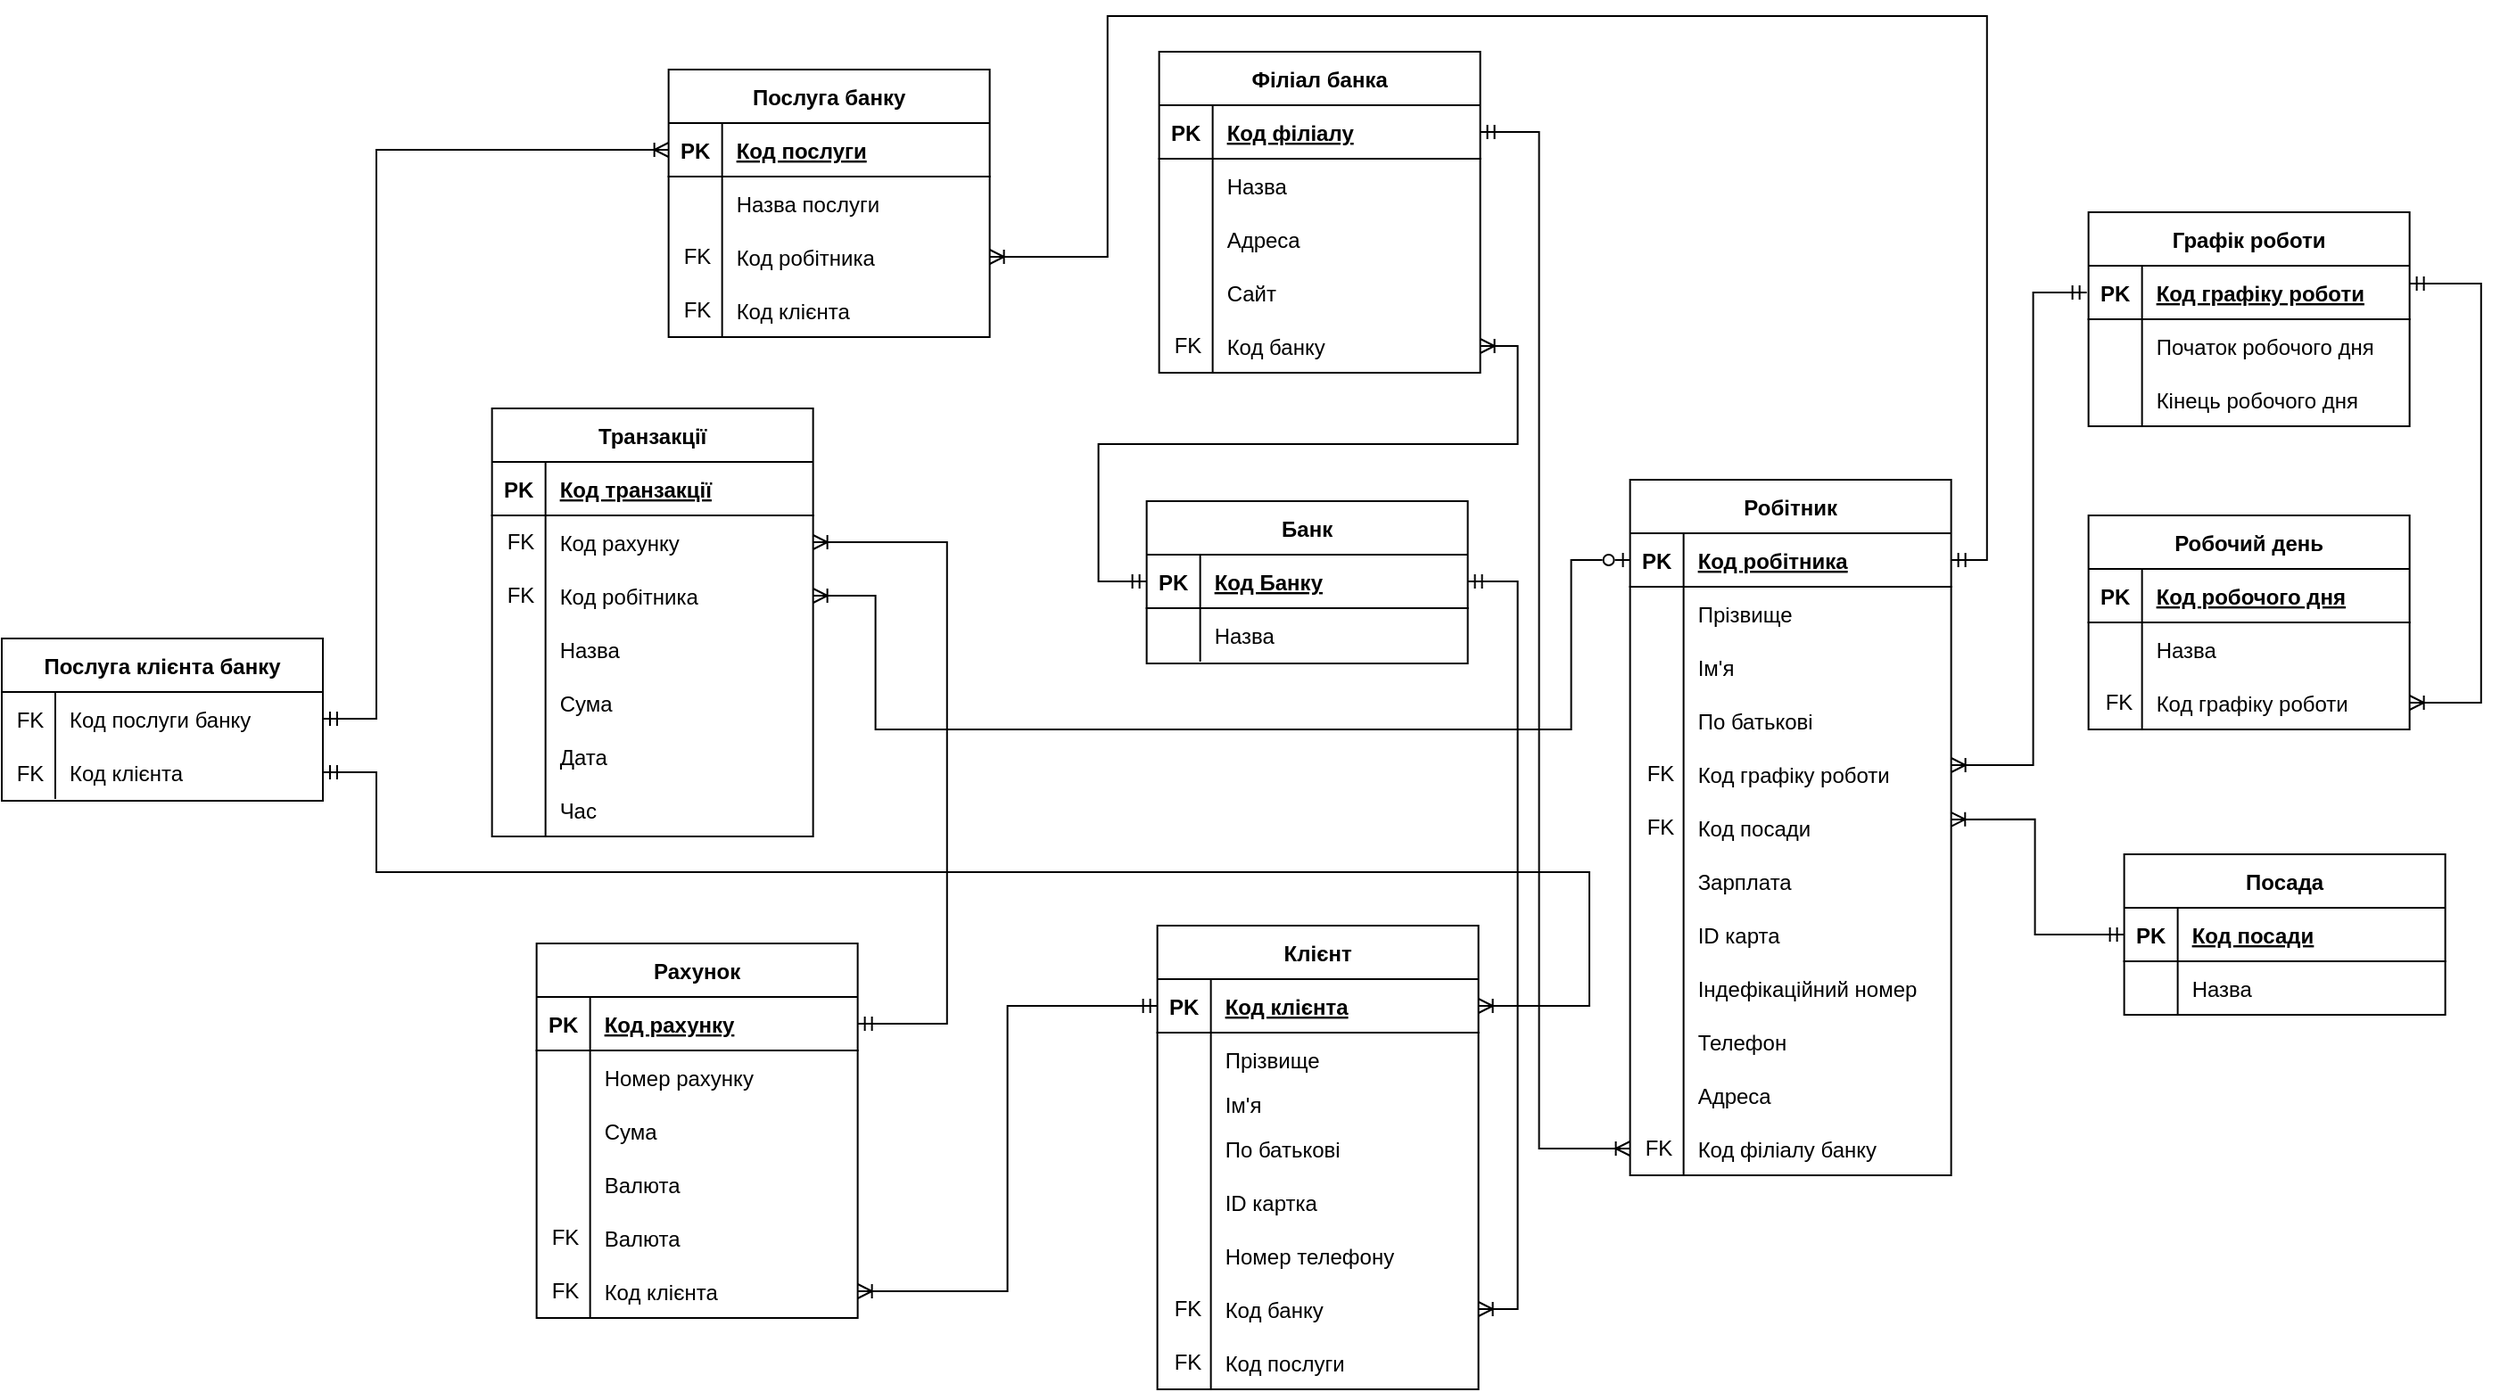 <mxfile version="20.3.0" type="device"><diagram id="TPFvXkTxjbKbnGLZuc3c" name="Страница 1"><mxGraphModel dx="1574" dy="1224" grid="1" gridSize="10" guides="1" tooltips="1" connect="1" arrows="1" fold="1" page="1" pageScale="1" pageWidth="3300" pageHeight="4681" math="0" shadow="0"><root><mxCell id="0"/><mxCell id="1" parent="0"/><mxCell id="6AM5Sc6Q_tkyGLWlY6jw-1" value="Банк" style="shape=table;startSize=30;container=1;collapsible=1;childLayout=tableLayout;fixedRows=1;rowLines=0;fontStyle=1;align=center;resizeLast=1;" parent="1" vertex="1"><mxGeometry x="961.82" y="2362" width="180" height="91" as="geometry"/></mxCell><mxCell id="6AM5Sc6Q_tkyGLWlY6jw-2" value="" style="shape=partialRectangle;collapsible=0;dropTarget=0;pointerEvents=0;fillColor=none;top=0;left=0;bottom=1;right=0;points=[[0,0.5],[1,0.5]];portConstraint=eastwest;" parent="6AM5Sc6Q_tkyGLWlY6jw-1" vertex="1"><mxGeometry y="30" width="180" height="30" as="geometry"/></mxCell><mxCell id="6AM5Sc6Q_tkyGLWlY6jw-3" value="PK" style="shape=partialRectangle;connectable=0;fillColor=none;top=0;left=0;bottom=0;right=0;fontStyle=1;overflow=hidden;" parent="6AM5Sc6Q_tkyGLWlY6jw-2" vertex="1"><mxGeometry width="30" height="30" as="geometry"><mxRectangle width="30" height="30" as="alternateBounds"/></mxGeometry></mxCell><mxCell id="6AM5Sc6Q_tkyGLWlY6jw-4" value="Код Банку" style="shape=partialRectangle;connectable=0;fillColor=none;top=0;left=0;bottom=0;right=0;align=left;spacingLeft=6;fontStyle=5;overflow=hidden;" parent="6AM5Sc6Q_tkyGLWlY6jw-2" vertex="1"><mxGeometry x="30" width="150" height="30" as="geometry"><mxRectangle width="150" height="30" as="alternateBounds"/></mxGeometry></mxCell><mxCell id="6AM5Sc6Q_tkyGLWlY6jw-5" value="" style="shape=partialRectangle;collapsible=0;dropTarget=0;pointerEvents=0;fillColor=none;top=0;left=0;bottom=0;right=0;points=[[0,0.5],[1,0.5]];portConstraint=eastwest;" parent="6AM5Sc6Q_tkyGLWlY6jw-1" vertex="1"><mxGeometry y="60" width="180" height="30" as="geometry"/></mxCell><mxCell id="6AM5Sc6Q_tkyGLWlY6jw-6" value="" style="shape=partialRectangle;connectable=0;fillColor=none;top=0;left=0;bottom=0;right=0;editable=1;overflow=hidden;" parent="6AM5Sc6Q_tkyGLWlY6jw-5" vertex="1"><mxGeometry width="30" height="30" as="geometry"><mxRectangle width="30" height="30" as="alternateBounds"/></mxGeometry></mxCell><mxCell id="6AM5Sc6Q_tkyGLWlY6jw-7" value="Назва" style="shape=partialRectangle;connectable=0;fillColor=none;top=0;left=0;bottom=0;right=0;align=left;spacingLeft=6;overflow=hidden;" parent="6AM5Sc6Q_tkyGLWlY6jw-5" vertex="1"><mxGeometry x="30" width="150" height="30" as="geometry"><mxRectangle width="150" height="30" as="alternateBounds"/></mxGeometry></mxCell><mxCell id="6AM5Sc6Q_tkyGLWlY6jw-8" value="Клієнт" style="shape=table;startSize=30;container=1;collapsible=1;childLayout=tableLayout;fixedRows=1;rowLines=0;fontStyle=1;align=center;resizeLast=1;" parent="1" vertex="1"><mxGeometry x="967.82" y="2600" width="180" height="260" as="geometry"/></mxCell><mxCell id="6AM5Sc6Q_tkyGLWlY6jw-9" value="" style="shape=partialRectangle;collapsible=0;dropTarget=0;pointerEvents=0;fillColor=none;top=0;left=0;bottom=1;right=0;points=[[0,0.5],[1,0.5]];portConstraint=eastwest;" parent="6AM5Sc6Q_tkyGLWlY6jw-8" vertex="1"><mxGeometry y="30" width="180" height="30" as="geometry"/></mxCell><mxCell id="6AM5Sc6Q_tkyGLWlY6jw-10" value="PK" style="shape=partialRectangle;connectable=0;fillColor=none;top=0;left=0;bottom=0;right=0;fontStyle=1;overflow=hidden;" parent="6AM5Sc6Q_tkyGLWlY6jw-9" vertex="1"><mxGeometry width="30" height="30" as="geometry"><mxRectangle width="30" height="30" as="alternateBounds"/></mxGeometry></mxCell><mxCell id="6AM5Sc6Q_tkyGLWlY6jw-11" value="Код клієнта" style="shape=partialRectangle;connectable=0;fillColor=none;top=0;left=0;bottom=0;right=0;align=left;spacingLeft=6;fontStyle=5;overflow=hidden;" parent="6AM5Sc6Q_tkyGLWlY6jw-9" vertex="1"><mxGeometry x="30" width="150" height="30" as="geometry"><mxRectangle width="150" height="30" as="alternateBounds"/></mxGeometry></mxCell><mxCell id="6AM5Sc6Q_tkyGLWlY6jw-12" value="" style="shape=partialRectangle;collapsible=0;dropTarget=0;pointerEvents=0;fillColor=none;top=0;left=0;bottom=0;right=0;points=[[0,0.5],[1,0.5]];portConstraint=eastwest;" parent="6AM5Sc6Q_tkyGLWlY6jw-8" vertex="1"><mxGeometry y="60" width="180" height="30" as="geometry"/></mxCell><mxCell id="6AM5Sc6Q_tkyGLWlY6jw-13" value="" style="shape=partialRectangle;connectable=0;fillColor=none;top=0;left=0;bottom=0;right=0;editable=1;overflow=hidden;" parent="6AM5Sc6Q_tkyGLWlY6jw-12" vertex="1"><mxGeometry width="30" height="30" as="geometry"><mxRectangle width="30" height="30" as="alternateBounds"/></mxGeometry></mxCell><mxCell id="6AM5Sc6Q_tkyGLWlY6jw-14" value="Прізвище" style="shape=partialRectangle;connectable=0;fillColor=none;top=0;left=0;bottom=0;right=0;align=left;spacingLeft=6;overflow=hidden;" parent="6AM5Sc6Q_tkyGLWlY6jw-12" vertex="1"><mxGeometry x="30" width="150" height="30" as="geometry"><mxRectangle width="150" height="30" as="alternateBounds"/></mxGeometry></mxCell><mxCell id="6AM5Sc6Q_tkyGLWlY6jw-15" value="" style="shape=partialRectangle;collapsible=0;dropTarget=0;pointerEvents=0;fillColor=none;top=0;left=0;bottom=0;right=0;points=[[0,0.5],[1,0.5]];portConstraint=eastwest;" parent="6AM5Sc6Q_tkyGLWlY6jw-8" vertex="1"><mxGeometry y="90" width="180" height="20" as="geometry"/></mxCell><mxCell id="6AM5Sc6Q_tkyGLWlY6jw-16" value="" style="shape=partialRectangle;connectable=0;fillColor=none;top=0;left=0;bottom=0;right=0;editable=1;overflow=hidden;" parent="6AM5Sc6Q_tkyGLWlY6jw-15" vertex="1"><mxGeometry width="30" height="20" as="geometry"><mxRectangle width="30" height="20" as="alternateBounds"/></mxGeometry></mxCell><mxCell id="6AM5Sc6Q_tkyGLWlY6jw-17" value="Ім'я" style="shape=partialRectangle;connectable=0;fillColor=none;top=0;left=0;bottom=0;right=0;align=left;spacingLeft=6;overflow=hidden;" parent="6AM5Sc6Q_tkyGLWlY6jw-15" vertex="1"><mxGeometry x="30" width="150" height="20" as="geometry"><mxRectangle width="150" height="20" as="alternateBounds"/></mxGeometry></mxCell><mxCell id="6AM5Sc6Q_tkyGLWlY6jw-18" value="" style="shape=partialRectangle;collapsible=0;dropTarget=0;pointerEvents=0;fillColor=none;top=0;left=0;bottom=0;right=0;points=[[0,0.5],[1,0.5]];portConstraint=eastwest;" parent="6AM5Sc6Q_tkyGLWlY6jw-8" vertex="1"><mxGeometry y="110" width="180" height="30" as="geometry"/></mxCell><mxCell id="6AM5Sc6Q_tkyGLWlY6jw-19" value="" style="shape=partialRectangle;connectable=0;fillColor=none;top=0;left=0;bottom=0;right=0;editable=1;overflow=hidden;" parent="6AM5Sc6Q_tkyGLWlY6jw-18" vertex="1"><mxGeometry width="30" height="30" as="geometry"><mxRectangle width="30" height="30" as="alternateBounds"/></mxGeometry></mxCell><mxCell id="6AM5Sc6Q_tkyGLWlY6jw-20" value="По батькові" style="shape=partialRectangle;connectable=0;fillColor=none;top=0;left=0;bottom=0;right=0;align=left;spacingLeft=6;overflow=hidden;" parent="6AM5Sc6Q_tkyGLWlY6jw-18" vertex="1"><mxGeometry x="30" width="150" height="30" as="geometry"><mxRectangle width="150" height="30" as="alternateBounds"/></mxGeometry></mxCell><mxCell id="6AM5Sc6Q_tkyGLWlY6jw-21" value="" style="shape=partialRectangle;collapsible=0;dropTarget=0;pointerEvents=0;fillColor=none;top=0;left=0;bottom=0;right=0;points=[[0,0.5],[1,0.5]];portConstraint=eastwest;" parent="6AM5Sc6Q_tkyGLWlY6jw-8" vertex="1"><mxGeometry y="140" width="180" height="30" as="geometry"/></mxCell><mxCell id="6AM5Sc6Q_tkyGLWlY6jw-22" value="" style="shape=partialRectangle;connectable=0;fillColor=none;top=0;left=0;bottom=0;right=0;editable=1;overflow=hidden;" parent="6AM5Sc6Q_tkyGLWlY6jw-21" vertex="1"><mxGeometry width="30" height="30" as="geometry"><mxRectangle width="30" height="30" as="alternateBounds"/></mxGeometry></mxCell><mxCell id="6AM5Sc6Q_tkyGLWlY6jw-23" value="ID картка" style="shape=partialRectangle;connectable=0;fillColor=none;top=0;left=0;bottom=0;right=0;align=left;spacingLeft=6;overflow=hidden;" parent="6AM5Sc6Q_tkyGLWlY6jw-21" vertex="1"><mxGeometry x="30" width="150" height="30" as="geometry"><mxRectangle width="150" height="30" as="alternateBounds"/></mxGeometry></mxCell><mxCell id="6AM5Sc6Q_tkyGLWlY6jw-24" value="" style="shape=partialRectangle;collapsible=0;dropTarget=0;pointerEvents=0;fillColor=none;top=0;left=0;bottom=0;right=0;points=[[0,0.5],[1,0.5]];portConstraint=eastwest;" parent="6AM5Sc6Q_tkyGLWlY6jw-8" vertex="1"><mxGeometry y="170" width="180" height="30" as="geometry"/></mxCell><mxCell id="6AM5Sc6Q_tkyGLWlY6jw-25" value="" style="shape=partialRectangle;connectable=0;fillColor=none;top=0;left=0;bottom=0;right=0;editable=1;overflow=hidden;" parent="6AM5Sc6Q_tkyGLWlY6jw-24" vertex="1"><mxGeometry width="30" height="30" as="geometry"><mxRectangle width="30" height="30" as="alternateBounds"/></mxGeometry></mxCell><mxCell id="6AM5Sc6Q_tkyGLWlY6jw-26" value="Номер телефону" style="shape=partialRectangle;connectable=0;fillColor=none;top=0;left=0;bottom=0;right=0;align=left;spacingLeft=6;overflow=hidden;" parent="6AM5Sc6Q_tkyGLWlY6jw-24" vertex="1"><mxGeometry x="30" width="150" height="30" as="geometry"><mxRectangle width="150" height="30" as="alternateBounds"/></mxGeometry></mxCell><mxCell id="6AM5Sc6Q_tkyGLWlY6jw-27" value="" style="shape=partialRectangle;collapsible=0;dropTarget=0;pointerEvents=0;fillColor=none;top=0;left=0;bottom=0;right=0;points=[[0,0.5],[1,0.5]];portConstraint=eastwest;" parent="6AM5Sc6Q_tkyGLWlY6jw-8" vertex="1"><mxGeometry y="200" width="180" height="30" as="geometry"/></mxCell><mxCell id="6AM5Sc6Q_tkyGLWlY6jw-28" value="" style="shape=partialRectangle;connectable=0;fillColor=none;top=0;left=0;bottom=0;right=0;editable=1;overflow=hidden;" parent="6AM5Sc6Q_tkyGLWlY6jw-27" vertex="1"><mxGeometry width="30" height="30" as="geometry"><mxRectangle width="30" height="30" as="alternateBounds"/></mxGeometry></mxCell><mxCell id="6AM5Sc6Q_tkyGLWlY6jw-29" value="Код банку" style="shape=partialRectangle;connectable=0;fillColor=none;top=0;left=0;bottom=0;right=0;align=left;spacingLeft=6;overflow=hidden;" parent="6AM5Sc6Q_tkyGLWlY6jw-27" vertex="1"><mxGeometry x="30" width="150" height="30" as="geometry"><mxRectangle width="150" height="30" as="alternateBounds"/></mxGeometry></mxCell><mxCell id="6AM5Sc6Q_tkyGLWlY6jw-30" value="" style="shape=partialRectangle;collapsible=0;dropTarget=0;pointerEvents=0;fillColor=none;top=0;left=0;bottom=0;right=0;points=[[0,0.5],[1,0.5]];portConstraint=eastwest;" parent="6AM5Sc6Q_tkyGLWlY6jw-8" vertex="1"><mxGeometry y="230" width="180" height="30" as="geometry"/></mxCell><mxCell id="6AM5Sc6Q_tkyGLWlY6jw-31" value="" style="shape=partialRectangle;connectable=0;fillColor=none;top=0;left=0;bottom=0;right=0;editable=1;overflow=hidden;" parent="6AM5Sc6Q_tkyGLWlY6jw-30" vertex="1"><mxGeometry width="30" height="30" as="geometry"><mxRectangle width="30" height="30" as="alternateBounds"/></mxGeometry></mxCell><mxCell id="6AM5Sc6Q_tkyGLWlY6jw-32" value="Код послуги" style="shape=partialRectangle;connectable=0;fillColor=none;top=0;left=0;bottom=0;right=0;align=left;spacingLeft=6;overflow=hidden;" parent="6AM5Sc6Q_tkyGLWlY6jw-30" vertex="1"><mxGeometry x="30" width="150" height="30" as="geometry"><mxRectangle width="150" height="30" as="alternateBounds"/></mxGeometry></mxCell><mxCell id="6AM5Sc6Q_tkyGLWlY6jw-33" value="Робітник" style="shape=table;startSize=30;container=1;collapsible=1;childLayout=tableLayout;fixedRows=1;rowLines=0;fontStyle=1;align=center;resizeLast=1;" parent="1" vertex="1"><mxGeometry x="1232.82" y="2350" width="180" height="390" as="geometry"/></mxCell><mxCell id="6AM5Sc6Q_tkyGLWlY6jw-34" value="" style="shape=partialRectangle;collapsible=0;dropTarget=0;pointerEvents=0;fillColor=none;top=0;left=0;bottom=1;right=0;points=[[0,0.5],[1,0.5]];portConstraint=eastwest;" parent="6AM5Sc6Q_tkyGLWlY6jw-33" vertex="1"><mxGeometry y="30" width="180" height="30" as="geometry"/></mxCell><mxCell id="6AM5Sc6Q_tkyGLWlY6jw-35" value="PK" style="shape=partialRectangle;connectable=0;fillColor=none;top=0;left=0;bottom=0;right=0;fontStyle=1;overflow=hidden;" parent="6AM5Sc6Q_tkyGLWlY6jw-34" vertex="1"><mxGeometry width="30" height="30" as="geometry"><mxRectangle width="30" height="30" as="alternateBounds"/></mxGeometry></mxCell><mxCell id="6AM5Sc6Q_tkyGLWlY6jw-36" value="Код робітника" style="shape=partialRectangle;connectable=0;fillColor=none;top=0;left=0;bottom=0;right=0;align=left;spacingLeft=6;fontStyle=5;overflow=hidden;" parent="6AM5Sc6Q_tkyGLWlY6jw-34" vertex="1"><mxGeometry x="30" width="150" height="30" as="geometry"><mxRectangle width="150" height="30" as="alternateBounds"/></mxGeometry></mxCell><mxCell id="6AM5Sc6Q_tkyGLWlY6jw-37" value="" style="shape=partialRectangle;collapsible=0;dropTarget=0;pointerEvents=0;fillColor=none;top=0;left=0;bottom=0;right=0;points=[[0,0.5],[1,0.5]];portConstraint=eastwest;" parent="6AM5Sc6Q_tkyGLWlY6jw-33" vertex="1"><mxGeometry y="60" width="180" height="30" as="geometry"/></mxCell><mxCell id="6AM5Sc6Q_tkyGLWlY6jw-38" value="" style="shape=partialRectangle;connectable=0;fillColor=none;top=0;left=0;bottom=0;right=0;editable=1;overflow=hidden;" parent="6AM5Sc6Q_tkyGLWlY6jw-37" vertex="1"><mxGeometry width="30" height="30" as="geometry"><mxRectangle width="30" height="30" as="alternateBounds"/></mxGeometry></mxCell><mxCell id="6AM5Sc6Q_tkyGLWlY6jw-39" value="Прізвище" style="shape=partialRectangle;connectable=0;fillColor=none;top=0;left=0;bottom=0;right=0;align=left;spacingLeft=6;overflow=hidden;" parent="6AM5Sc6Q_tkyGLWlY6jw-37" vertex="1"><mxGeometry x="30" width="150" height="30" as="geometry"><mxRectangle width="150" height="30" as="alternateBounds"/></mxGeometry></mxCell><mxCell id="6AM5Sc6Q_tkyGLWlY6jw-40" value="" style="shape=partialRectangle;collapsible=0;dropTarget=0;pointerEvents=0;fillColor=none;top=0;left=0;bottom=0;right=0;points=[[0,0.5],[1,0.5]];portConstraint=eastwest;" parent="6AM5Sc6Q_tkyGLWlY6jw-33" vertex="1"><mxGeometry y="90" width="180" height="30" as="geometry"/></mxCell><mxCell id="6AM5Sc6Q_tkyGLWlY6jw-41" value="" style="shape=partialRectangle;connectable=0;fillColor=none;top=0;left=0;bottom=0;right=0;editable=1;overflow=hidden;" parent="6AM5Sc6Q_tkyGLWlY6jw-40" vertex="1"><mxGeometry width="30" height="30" as="geometry"><mxRectangle width="30" height="30" as="alternateBounds"/></mxGeometry></mxCell><mxCell id="6AM5Sc6Q_tkyGLWlY6jw-42" value="Ім'я" style="shape=partialRectangle;connectable=0;fillColor=none;top=0;left=0;bottom=0;right=0;align=left;spacingLeft=6;overflow=hidden;" parent="6AM5Sc6Q_tkyGLWlY6jw-40" vertex="1"><mxGeometry x="30" width="150" height="30" as="geometry"><mxRectangle width="150" height="30" as="alternateBounds"/></mxGeometry></mxCell><mxCell id="6AM5Sc6Q_tkyGLWlY6jw-43" value="" style="shape=partialRectangle;collapsible=0;dropTarget=0;pointerEvents=0;fillColor=none;top=0;left=0;bottom=0;right=0;points=[[0,0.5],[1,0.5]];portConstraint=eastwest;" parent="6AM5Sc6Q_tkyGLWlY6jw-33" vertex="1"><mxGeometry y="120" width="180" height="30" as="geometry"/></mxCell><mxCell id="6AM5Sc6Q_tkyGLWlY6jw-44" value="" style="shape=partialRectangle;connectable=0;fillColor=none;top=0;left=0;bottom=0;right=0;editable=1;overflow=hidden;" parent="6AM5Sc6Q_tkyGLWlY6jw-43" vertex="1"><mxGeometry width="30" height="30" as="geometry"><mxRectangle width="30" height="30" as="alternateBounds"/></mxGeometry></mxCell><mxCell id="6AM5Sc6Q_tkyGLWlY6jw-45" value="По батькові" style="shape=partialRectangle;connectable=0;fillColor=none;top=0;left=0;bottom=0;right=0;align=left;spacingLeft=6;overflow=hidden;" parent="6AM5Sc6Q_tkyGLWlY6jw-43" vertex="1"><mxGeometry x="30" width="150" height="30" as="geometry"><mxRectangle width="150" height="30" as="alternateBounds"/></mxGeometry></mxCell><mxCell id="6AM5Sc6Q_tkyGLWlY6jw-46" value="" style="shape=partialRectangle;collapsible=0;dropTarget=0;pointerEvents=0;fillColor=none;top=0;left=0;bottom=0;right=0;points=[[0,0.5],[1,0.5]];portConstraint=eastwest;" parent="6AM5Sc6Q_tkyGLWlY6jw-33" vertex="1"><mxGeometry y="150" width="180" height="30" as="geometry"/></mxCell><mxCell id="6AM5Sc6Q_tkyGLWlY6jw-47" value="" style="shape=partialRectangle;connectable=0;fillColor=none;top=0;left=0;bottom=0;right=0;editable=1;overflow=hidden;" parent="6AM5Sc6Q_tkyGLWlY6jw-46" vertex="1"><mxGeometry width="30" height="30" as="geometry"><mxRectangle width="30" height="30" as="alternateBounds"/></mxGeometry></mxCell><mxCell id="6AM5Sc6Q_tkyGLWlY6jw-48" value="Код графіку роботи" style="shape=partialRectangle;connectable=0;fillColor=none;top=0;left=0;bottom=0;right=0;align=left;spacingLeft=6;overflow=hidden;" parent="6AM5Sc6Q_tkyGLWlY6jw-46" vertex="1"><mxGeometry x="30" width="150" height="30" as="geometry"><mxRectangle width="150" height="30" as="alternateBounds"/></mxGeometry></mxCell><mxCell id="6AM5Sc6Q_tkyGLWlY6jw-49" value="" style="shape=partialRectangle;collapsible=0;dropTarget=0;pointerEvents=0;fillColor=none;top=0;left=0;bottom=0;right=0;points=[[0,0.5],[1,0.5]];portConstraint=eastwest;" parent="6AM5Sc6Q_tkyGLWlY6jw-33" vertex="1"><mxGeometry y="180" width="180" height="30" as="geometry"/></mxCell><mxCell id="6AM5Sc6Q_tkyGLWlY6jw-50" value="" style="shape=partialRectangle;connectable=0;fillColor=none;top=0;left=0;bottom=0;right=0;editable=1;overflow=hidden;" parent="6AM5Sc6Q_tkyGLWlY6jw-49" vertex="1"><mxGeometry width="30" height="30" as="geometry"><mxRectangle width="30" height="30" as="alternateBounds"/></mxGeometry></mxCell><mxCell id="6AM5Sc6Q_tkyGLWlY6jw-51" value="Код посади" style="shape=partialRectangle;connectable=0;fillColor=none;top=0;left=0;bottom=0;right=0;align=left;spacingLeft=6;overflow=hidden;" parent="6AM5Sc6Q_tkyGLWlY6jw-49" vertex="1"><mxGeometry x="30" width="150" height="30" as="geometry"><mxRectangle width="150" height="30" as="alternateBounds"/></mxGeometry></mxCell><mxCell id="6AM5Sc6Q_tkyGLWlY6jw-52" value="" style="shape=partialRectangle;collapsible=0;dropTarget=0;pointerEvents=0;fillColor=none;top=0;left=0;bottom=0;right=0;points=[[0,0.5],[1,0.5]];portConstraint=eastwest;" parent="6AM5Sc6Q_tkyGLWlY6jw-33" vertex="1"><mxGeometry y="210" width="180" height="30" as="geometry"/></mxCell><mxCell id="6AM5Sc6Q_tkyGLWlY6jw-53" value="" style="shape=partialRectangle;connectable=0;fillColor=none;top=0;left=0;bottom=0;right=0;editable=1;overflow=hidden;" parent="6AM5Sc6Q_tkyGLWlY6jw-52" vertex="1"><mxGeometry width="30" height="30" as="geometry"><mxRectangle width="30" height="30" as="alternateBounds"/></mxGeometry></mxCell><mxCell id="6AM5Sc6Q_tkyGLWlY6jw-54" value="Зарплата" style="shape=partialRectangle;connectable=0;fillColor=none;top=0;left=0;bottom=0;right=0;align=left;spacingLeft=6;overflow=hidden;" parent="6AM5Sc6Q_tkyGLWlY6jw-52" vertex="1"><mxGeometry x="30" width="150" height="30" as="geometry"><mxRectangle width="150" height="30" as="alternateBounds"/></mxGeometry></mxCell><mxCell id="6AM5Sc6Q_tkyGLWlY6jw-55" value="" style="shape=partialRectangle;collapsible=0;dropTarget=0;pointerEvents=0;fillColor=none;top=0;left=0;bottom=0;right=0;points=[[0,0.5],[1,0.5]];portConstraint=eastwest;" parent="6AM5Sc6Q_tkyGLWlY6jw-33" vertex="1"><mxGeometry y="240" width="180" height="30" as="geometry"/></mxCell><mxCell id="6AM5Sc6Q_tkyGLWlY6jw-56" value="" style="shape=partialRectangle;connectable=0;fillColor=none;top=0;left=0;bottom=0;right=0;editable=1;overflow=hidden;" parent="6AM5Sc6Q_tkyGLWlY6jw-55" vertex="1"><mxGeometry width="30" height="30" as="geometry"><mxRectangle width="30" height="30" as="alternateBounds"/></mxGeometry></mxCell><mxCell id="6AM5Sc6Q_tkyGLWlY6jw-57" value="ID карта" style="shape=partialRectangle;connectable=0;fillColor=none;top=0;left=0;bottom=0;right=0;align=left;spacingLeft=6;overflow=hidden;" parent="6AM5Sc6Q_tkyGLWlY6jw-55" vertex="1"><mxGeometry x="30" width="150" height="30" as="geometry"><mxRectangle width="150" height="30" as="alternateBounds"/></mxGeometry></mxCell><mxCell id="6AM5Sc6Q_tkyGLWlY6jw-58" value="" style="shape=partialRectangle;collapsible=0;dropTarget=0;pointerEvents=0;fillColor=none;top=0;left=0;bottom=0;right=0;points=[[0,0.5],[1,0.5]];portConstraint=eastwest;" parent="6AM5Sc6Q_tkyGLWlY6jw-33" vertex="1"><mxGeometry y="270" width="180" height="30" as="geometry"/></mxCell><mxCell id="6AM5Sc6Q_tkyGLWlY6jw-59" value="" style="shape=partialRectangle;connectable=0;fillColor=none;top=0;left=0;bottom=0;right=0;editable=1;overflow=hidden;" parent="6AM5Sc6Q_tkyGLWlY6jw-58" vertex="1"><mxGeometry width="30" height="30" as="geometry"><mxRectangle width="30" height="30" as="alternateBounds"/></mxGeometry></mxCell><mxCell id="6AM5Sc6Q_tkyGLWlY6jw-60" value="Індефікаційний номер" style="shape=partialRectangle;connectable=0;fillColor=none;top=0;left=0;bottom=0;right=0;align=left;spacingLeft=6;overflow=hidden;" parent="6AM5Sc6Q_tkyGLWlY6jw-58" vertex="1"><mxGeometry x="30" width="150" height="30" as="geometry"><mxRectangle width="150" height="30" as="alternateBounds"/></mxGeometry></mxCell><mxCell id="6AM5Sc6Q_tkyGLWlY6jw-61" value="" style="shape=partialRectangle;collapsible=0;dropTarget=0;pointerEvents=0;fillColor=none;top=0;left=0;bottom=0;right=0;points=[[0,0.5],[1,0.5]];portConstraint=eastwest;" parent="6AM5Sc6Q_tkyGLWlY6jw-33" vertex="1"><mxGeometry y="300" width="180" height="30" as="geometry"/></mxCell><mxCell id="6AM5Sc6Q_tkyGLWlY6jw-62" value="" style="shape=partialRectangle;connectable=0;fillColor=none;top=0;left=0;bottom=0;right=0;editable=1;overflow=hidden;" parent="6AM5Sc6Q_tkyGLWlY6jw-61" vertex="1"><mxGeometry width="30" height="30" as="geometry"><mxRectangle width="30" height="30" as="alternateBounds"/></mxGeometry></mxCell><mxCell id="6AM5Sc6Q_tkyGLWlY6jw-63" value="Телефон" style="shape=partialRectangle;connectable=0;fillColor=none;top=0;left=0;bottom=0;right=0;align=left;spacingLeft=6;overflow=hidden;" parent="6AM5Sc6Q_tkyGLWlY6jw-61" vertex="1"><mxGeometry x="30" width="150" height="30" as="geometry"><mxRectangle width="150" height="30" as="alternateBounds"/></mxGeometry></mxCell><mxCell id="6AM5Sc6Q_tkyGLWlY6jw-64" value="" style="shape=partialRectangle;collapsible=0;dropTarget=0;pointerEvents=0;fillColor=none;top=0;left=0;bottom=0;right=0;points=[[0,0.5],[1,0.5]];portConstraint=eastwest;" parent="6AM5Sc6Q_tkyGLWlY6jw-33" vertex="1"><mxGeometry y="330" width="180" height="30" as="geometry"/></mxCell><mxCell id="6AM5Sc6Q_tkyGLWlY6jw-65" value="" style="shape=partialRectangle;connectable=0;fillColor=none;top=0;left=0;bottom=0;right=0;editable=1;overflow=hidden;" parent="6AM5Sc6Q_tkyGLWlY6jw-64" vertex="1"><mxGeometry width="30" height="30" as="geometry"><mxRectangle width="30" height="30" as="alternateBounds"/></mxGeometry></mxCell><mxCell id="6AM5Sc6Q_tkyGLWlY6jw-66" value="Адреса" style="shape=partialRectangle;connectable=0;fillColor=none;top=0;left=0;bottom=0;right=0;align=left;spacingLeft=6;overflow=hidden;" parent="6AM5Sc6Q_tkyGLWlY6jw-64" vertex="1"><mxGeometry x="30" width="150" height="30" as="geometry"><mxRectangle width="150" height="30" as="alternateBounds"/></mxGeometry></mxCell><mxCell id="6AM5Sc6Q_tkyGLWlY6jw-67" value="" style="shape=partialRectangle;collapsible=0;dropTarget=0;pointerEvents=0;fillColor=none;top=0;left=0;bottom=0;right=0;points=[[0,0.5],[1,0.5]];portConstraint=eastwest;" parent="6AM5Sc6Q_tkyGLWlY6jw-33" vertex="1"><mxGeometry y="360" width="180" height="30" as="geometry"/></mxCell><mxCell id="6AM5Sc6Q_tkyGLWlY6jw-68" value="" style="shape=partialRectangle;connectable=0;fillColor=none;top=0;left=0;bottom=0;right=0;editable=1;overflow=hidden;" parent="6AM5Sc6Q_tkyGLWlY6jw-67" vertex="1"><mxGeometry width="30" height="30" as="geometry"><mxRectangle width="30" height="30" as="alternateBounds"/></mxGeometry></mxCell><mxCell id="6AM5Sc6Q_tkyGLWlY6jw-69" value="Код філіалу банку" style="shape=partialRectangle;connectable=0;fillColor=none;top=0;left=0;bottom=0;right=0;align=left;spacingLeft=6;overflow=hidden;" parent="6AM5Sc6Q_tkyGLWlY6jw-67" vertex="1"><mxGeometry x="30" width="150" height="30" as="geometry"><mxRectangle width="150" height="30" as="alternateBounds"/></mxGeometry></mxCell><mxCell id="6AM5Sc6Q_tkyGLWlY6jw-70" value="Філіал банка" style="shape=table;startSize=30;container=1;collapsible=1;childLayout=tableLayout;fixedRows=1;rowLines=0;fontStyle=1;align=center;resizeLast=1;" parent="1" vertex="1"><mxGeometry x="968.82" y="2110" width="180" height="180" as="geometry"/></mxCell><mxCell id="6AM5Sc6Q_tkyGLWlY6jw-71" value="" style="shape=partialRectangle;collapsible=0;dropTarget=0;pointerEvents=0;fillColor=none;top=0;left=0;bottom=1;right=0;points=[[0,0.5],[1,0.5]];portConstraint=eastwest;" parent="6AM5Sc6Q_tkyGLWlY6jw-70" vertex="1"><mxGeometry y="30" width="180" height="30" as="geometry"/></mxCell><mxCell id="6AM5Sc6Q_tkyGLWlY6jw-72" value="PK" style="shape=partialRectangle;connectable=0;fillColor=none;top=0;left=0;bottom=0;right=0;fontStyle=1;overflow=hidden;" parent="6AM5Sc6Q_tkyGLWlY6jw-71" vertex="1"><mxGeometry width="30" height="30" as="geometry"><mxRectangle width="30" height="30" as="alternateBounds"/></mxGeometry></mxCell><mxCell id="6AM5Sc6Q_tkyGLWlY6jw-73" value="Код філіалу" style="shape=partialRectangle;connectable=0;fillColor=none;top=0;left=0;bottom=0;right=0;align=left;spacingLeft=6;fontStyle=5;overflow=hidden;" parent="6AM5Sc6Q_tkyGLWlY6jw-71" vertex="1"><mxGeometry x="30" width="150" height="30" as="geometry"><mxRectangle width="150" height="30" as="alternateBounds"/></mxGeometry></mxCell><mxCell id="6AM5Sc6Q_tkyGLWlY6jw-74" value="" style="shape=partialRectangle;collapsible=0;dropTarget=0;pointerEvents=0;fillColor=none;top=0;left=0;bottom=0;right=0;points=[[0,0.5],[1,0.5]];portConstraint=eastwest;" parent="6AM5Sc6Q_tkyGLWlY6jw-70" vertex="1"><mxGeometry y="60" width="180" height="30" as="geometry"/></mxCell><mxCell id="6AM5Sc6Q_tkyGLWlY6jw-75" value="" style="shape=partialRectangle;connectable=0;fillColor=none;top=0;left=0;bottom=0;right=0;editable=1;overflow=hidden;" parent="6AM5Sc6Q_tkyGLWlY6jw-74" vertex="1"><mxGeometry width="30" height="30" as="geometry"><mxRectangle width="30" height="30" as="alternateBounds"/></mxGeometry></mxCell><mxCell id="6AM5Sc6Q_tkyGLWlY6jw-76" value="Назва" style="shape=partialRectangle;connectable=0;fillColor=none;top=0;left=0;bottom=0;right=0;align=left;spacingLeft=6;overflow=hidden;" parent="6AM5Sc6Q_tkyGLWlY6jw-74" vertex="1"><mxGeometry x="30" width="150" height="30" as="geometry"><mxRectangle width="150" height="30" as="alternateBounds"/></mxGeometry></mxCell><mxCell id="6AM5Sc6Q_tkyGLWlY6jw-77" value="" style="shape=partialRectangle;collapsible=0;dropTarget=0;pointerEvents=0;fillColor=none;top=0;left=0;bottom=0;right=0;points=[[0,0.5],[1,0.5]];portConstraint=eastwest;" parent="6AM5Sc6Q_tkyGLWlY6jw-70" vertex="1"><mxGeometry y="90" width="180" height="30" as="geometry"/></mxCell><mxCell id="6AM5Sc6Q_tkyGLWlY6jw-78" value="" style="shape=partialRectangle;connectable=0;fillColor=none;top=0;left=0;bottom=0;right=0;editable=1;overflow=hidden;" parent="6AM5Sc6Q_tkyGLWlY6jw-77" vertex="1"><mxGeometry width="30" height="30" as="geometry"><mxRectangle width="30" height="30" as="alternateBounds"/></mxGeometry></mxCell><mxCell id="6AM5Sc6Q_tkyGLWlY6jw-79" value="Адреса" style="shape=partialRectangle;connectable=0;fillColor=none;top=0;left=0;bottom=0;right=0;align=left;spacingLeft=6;overflow=hidden;" parent="6AM5Sc6Q_tkyGLWlY6jw-77" vertex="1"><mxGeometry x="30" width="150" height="30" as="geometry"><mxRectangle width="150" height="30" as="alternateBounds"/></mxGeometry></mxCell><mxCell id="6AM5Sc6Q_tkyGLWlY6jw-80" value="" style="shape=partialRectangle;collapsible=0;dropTarget=0;pointerEvents=0;fillColor=none;top=0;left=0;bottom=0;right=0;points=[[0,0.5],[1,0.5]];portConstraint=eastwest;" parent="6AM5Sc6Q_tkyGLWlY6jw-70" vertex="1"><mxGeometry y="120" width="180" height="30" as="geometry"/></mxCell><mxCell id="6AM5Sc6Q_tkyGLWlY6jw-81" value="" style="shape=partialRectangle;connectable=0;fillColor=none;top=0;left=0;bottom=0;right=0;editable=1;overflow=hidden;" parent="6AM5Sc6Q_tkyGLWlY6jw-80" vertex="1"><mxGeometry width="30" height="30" as="geometry"><mxRectangle width="30" height="30" as="alternateBounds"/></mxGeometry></mxCell><mxCell id="6AM5Sc6Q_tkyGLWlY6jw-82" value="Сайт" style="shape=partialRectangle;connectable=0;fillColor=none;top=0;left=0;bottom=0;right=0;align=left;spacingLeft=6;overflow=hidden;" parent="6AM5Sc6Q_tkyGLWlY6jw-80" vertex="1"><mxGeometry x="30" width="150" height="30" as="geometry"><mxRectangle width="150" height="30" as="alternateBounds"/></mxGeometry></mxCell><mxCell id="6AM5Sc6Q_tkyGLWlY6jw-83" value="" style="shape=partialRectangle;collapsible=0;dropTarget=0;pointerEvents=0;fillColor=none;top=0;left=0;bottom=0;right=0;points=[[0,0.5],[1,0.5]];portConstraint=eastwest;" parent="6AM5Sc6Q_tkyGLWlY6jw-70" vertex="1"><mxGeometry y="150" width="180" height="30" as="geometry"/></mxCell><mxCell id="6AM5Sc6Q_tkyGLWlY6jw-84" value="" style="shape=partialRectangle;connectable=0;fillColor=none;top=0;left=0;bottom=0;right=0;editable=1;overflow=hidden;" parent="6AM5Sc6Q_tkyGLWlY6jw-83" vertex="1"><mxGeometry width="30" height="30" as="geometry"><mxRectangle width="30" height="30" as="alternateBounds"/></mxGeometry></mxCell><mxCell id="6AM5Sc6Q_tkyGLWlY6jw-85" value="Код банку" style="shape=partialRectangle;connectable=0;fillColor=none;top=0;left=0;bottom=0;right=0;align=left;spacingLeft=6;overflow=hidden;" parent="6AM5Sc6Q_tkyGLWlY6jw-83" vertex="1"><mxGeometry x="30" width="150" height="30" as="geometry"><mxRectangle width="150" height="30" as="alternateBounds"/></mxGeometry></mxCell><mxCell id="6AM5Sc6Q_tkyGLWlY6jw-86" value="Транзакції" style="shape=table;startSize=30;container=1;collapsible=1;childLayout=tableLayout;fixedRows=1;rowLines=0;fontStyle=1;align=center;resizeLast=1;" parent="1" vertex="1"><mxGeometry x="594.82" y="2310" width="180" height="240" as="geometry"/></mxCell><mxCell id="6AM5Sc6Q_tkyGLWlY6jw-87" value="" style="shape=partialRectangle;collapsible=0;dropTarget=0;pointerEvents=0;fillColor=none;top=0;left=0;bottom=1;right=0;points=[[0,0.5],[1,0.5]];portConstraint=eastwest;" parent="6AM5Sc6Q_tkyGLWlY6jw-86" vertex="1"><mxGeometry y="30" width="180" height="30" as="geometry"/></mxCell><mxCell id="6AM5Sc6Q_tkyGLWlY6jw-88" value="PK" style="shape=partialRectangle;connectable=0;fillColor=none;top=0;left=0;bottom=0;right=0;fontStyle=1;overflow=hidden;" parent="6AM5Sc6Q_tkyGLWlY6jw-87" vertex="1"><mxGeometry width="30" height="30" as="geometry"><mxRectangle width="30" height="30" as="alternateBounds"/></mxGeometry></mxCell><mxCell id="6AM5Sc6Q_tkyGLWlY6jw-89" value="Код транзакції" style="shape=partialRectangle;connectable=0;fillColor=none;top=0;left=0;bottom=0;right=0;align=left;spacingLeft=6;fontStyle=5;overflow=hidden;" parent="6AM5Sc6Q_tkyGLWlY6jw-87" vertex="1"><mxGeometry x="30" width="150" height="30" as="geometry"><mxRectangle width="150" height="30" as="alternateBounds"/></mxGeometry></mxCell><mxCell id="6AM5Sc6Q_tkyGLWlY6jw-90" value="" style="shape=partialRectangle;collapsible=0;dropTarget=0;pointerEvents=0;fillColor=none;top=0;left=0;bottom=0;right=0;points=[[0,0.5],[1,0.5]];portConstraint=eastwest;" parent="6AM5Sc6Q_tkyGLWlY6jw-86" vertex="1"><mxGeometry y="60" width="180" height="30" as="geometry"/></mxCell><mxCell id="6AM5Sc6Q_tkyGLWlY6jw-91" value="" style="shape=partialRectangle;connectable=0;fillColor=none;top=0;left=0;bottom=0;right=0;editable=1;overflow=hidden;" parent="6AM5Sc6Q_tkyGLWlY6jw-90" vertex="1"><mxGeometry width="30" height="30" as="geometry"><mxRectangle width="30" height="30" as="alternateBounds"/></mxGeometry></mxCell><mxCell id="6AM5Sc6Q_tkyGLWlY6jw-92" value="Код рахунку" style="shape=partialRectangle;connectable=0;fillColor=none;top=0;left=0;bottom=0;right=0;align=left;spacingLeft=6;overflow=hidden;" parent="6AM5Sc6Q_tkyGLWlY6jw-90" vertex="1"><mxGeometry x="30" width="150" height="30" as="geometry"><mxRectangle width="150" height="30" as="alternateBounds"/></mxGeometry></mxCell><mxCell id="6AM5Sc6Q_tkyGLWlY6jw-93" value="" style="shape=partialRectangle;collapsible=0;dropTarget=0;pointerEvents=0;fillColor=none;top=0;left=0;bottom=0;right=0;points=[[0,0.5],[1,0.5]];portConstraint=eastwest;" parent="6AM5Sc6Q_tkyGLWlY6jw-86" vertex="1"><mxGeometry y="90" width="180" height="30" as="geometry"/></mxCell><mxCell id="6AM5Sc6Q_tkyGLWlY6jw-94" value="" style="shape=partialRectangle;connectable=0;fillColor=none;top=0;left=0;bottom=0;right=0;editable=1;overflow=hidden;" parent="6AM5Sc6Q_tkyGLWlY6jw-93" vertex="1"><mxGeometry width="30" height="30" as="geometry"><mxRectangle width="30" height="30" as="alternateBounds"/></mxGeometry></mxCell><mxCell id="6AM5Sc6Q_tkyGLWlY6jw-95" value="Код робітника" style="shape=partialRectangle;connectable=0;fillColor=none;top=0;left=0;bottom=0;right=0;align=left;spacingLeft=6;overflow=hidden;" parent="6AM5Sc6Q_tkyGLWlY6jw-93" vertex="1"><mxGeometry x="30" width="150" height="30" as="geometry"><mxRectangle width="150" height="30" as="alternateBounds"/></mxGeometry></mxCell><mxCell id="6AM5Sc6Q_tkyGLWlY6jw-96" value="" style="shape=partialRectangle;collapsible=0;dropTarget=0;pointerEvents=0;fillColor=none;top=0;left=0;bottom=0;right=0;points=[[0,0.5],[1,0.5]];portConstraint=eastwest;" parent="6AM5Sc6Q_tkyGLWlY6jw-86" vertex="1"><mxGeometry y="120" width="180" height="30" as="geometry"/></mxCell><mxCell id="6AM5Sc6Q_tkyGLWlY6jw-97" value="" style="shape=partialRectangle;connectable=0;fillColor=none;top=0;left=0;bottom=0;right=0;editable=1;overflow=hidden;" parent="6AM5Sc6Q_tkyGLWlY6jw-96" vertex="1"><mxGeometry width="30" height="30" as="geometry"><mxRectangle width="30" height="30" as="alternateBounds"/></mxGeometry></mxCell><mxCell id="6AM5Sc6Q_tkyGLWlY6jw-98" value="Назва" style="shape=partialRectangle;connectable=0;fillColor=none;top=0;left=0;bottom=0;right=0;align=left;spacingLeft=6;overflow=hidden;" parent="6AM5Sc6Q_tkyGLWlY6jw-96" vertex="1"><mxGeometry x="30" width="150" height="30" as="geometry"><mxRectangle width="150" height="30" as="alternateBounds"/></mxGeometry></mxCell><mxCell id="6AM5Sc6Q_tkyGLWlY6jw-99" value="" style="shape=partialRectangle;collapsible=0;dropTarget=0;pointerEvents=0;fillColor=none;top=0;left=0;bottom=0;right=0;points=[[0,0.5],[1,0.5]];portConstraint=eastwest;" parent="6AM5Sc6Q_tkyGLWlY6jw-86" vertex="1"><mxGeometry y="150" width="180" height="30" as="geometry"/></mxCell><mxCell id="6AM5Sc6Q_tkyGLWlY6jw-100" value="" style="shape=partialRectangle;connectable=0;fillColor=none;top=0;left=0;bottom=0;right=0;editable=1;overflow=hidden;" parent="6AM5Sc6Q_tkyGLWlY6jw-99" vertex="1"><mxGeometry width="30" height="30" as="geometry"><mxRectangle width="30" height="30" as="alternateBounds"/></mxGeometry></mxCell><mxCell id="6AM5Sc6Q_tkyGLWlY6jw-101" value="Сума" style="shape=partialRectangle;connectable=0;fillColor=none;top=0;left=0;bottom=0;right=0;align=left;spacingLeft=6;overflow=hidden;" parent="6AM5Sc6Q_tkyGLWlY6jw-99" vertex="1"><mxGeometry x="30" width="150" height="30" as="geometry"><mxRectangle width="150" height="30" as="alternateBounds"/></mxGeometry></mxCell><mxCell id="6AM5Sc6Q_tkyGLWlY6jw-102" value="" style="shape=partialRectangle;collapsible=0;dropTarget=0;pointerEvents=0;fillColor=none;top=0;left=0;bottom=0;right=0;points=[[0,0.5],[1,0.5]];portConstraint=eastwest;" parent="6AM5Sc6Q_tkyGLWlY6jw-86" vertex="1"><mxGeometry y="180" width="180" height="30" as="geometry"/></mxCell><mxCell id="6AM5Sc6Q_tkyGLWlY6jw-103" value="" style="shape=partialRectangle;connectable=0;fillColor=none;top=0;left=0;bottom=0;right=0;editable=1;overflow=hidden;" parent="6AM5Sc6Q_tkyGLWlY6jw-102" vertex="1"><mxGeometry width="30" height="30" as="geometry"><mxRectangle width="30" height="30" as="alternateBounds"/></mxGeometry></mxCell><mxCell id="6AM5Sc6Q_tkyGLWlY6jw-104" value="Дата" style="shape=partialRectangle;connectable=0;fillColor=none;top=0;left=0;bottom=0;right=0;align=left;spacingLeft=6;overflow=hidden;" parent="6AM5Sc6Q_tkyGLWlY6jw-102" vertex="1"><mxGeometry x="30" width="150" height="30" as="geometry"><mxRectangle width="150" height="30" as="alternateBounds"/></mxGeometry></mxCell><mxCell id="6AM5Sc6Q_tkyGLWlY6jw-105" value="" style="shape=partialRectangle;collapsible=0;dropTarget=0;pointerEvents=0;fillColor=none;top=0;left=0;bottom=0;right=0;points=[[0,0.5],[1,0.5]];portConstraint=eastwest;" parent="6AM5Sc6Q_tkyGLWlY6jw-86" vertex="1"><mxGeometry y="210" width="180" height="30" as="geometry"/></mxCell><mxCell id="6AM5Sc6Q_tkyGLWlY6jw-106" value="" style="shape=partialRectangle;connectable=0;fillColor=none;top=0;left=0;bottom=0;right=0;editable=1;overflow=hidden;" parent="6AM5Sc6Q_tkyGLWlY6jw-105" vertex="1"><mxGeometry width="30" height="30" as="geometry"><mxRectangle width="30" height="30" as="alternateBounds"/></mxGeometry></mxCell><mxCell id="6AM5Sc6Q_tkyGLWlY6jw-107" value="Час" style="shape=partialRectangle;connectable=0;fillColor=none;top=0;left=0;bottom=0;right=0;align=left;spacingLeft=6;overflow=hidden;" parent="6AM5Sc6Q_tkyGLWlY6jw-105" vertex="1"><mxGeometry x="30" width="150" height="30" as="geometry"><mxRectangle width="150" height="30" as="alternateBounds"/></mxGeometry></mxCell><mxCell id="6AM5Sc6Q_tkyGLWlY6jw-108" value="Послуга банку" style="shape=table;startSize=30;container=1;collapsible=1;childLayout=tableLayout;fixedRows=1;rowLines=0;fontStyle=1;align=center;resizeLast=1;" parent="1" vertex="1"><mxGeometry x="693.82" y="2120" width="180" height="150" as="geometry"/></mxCell><mxCell id="6AM5Sc6Q_tkyGLWlY6jw-109" value="" style="shape=partialRectangle;collapsible=0;dropTarget=0;pointerEvents=0;fillColor=none;top=0;left=0;bottom=1;right=0;points=[[0,0.5],[1,0.5]];portConstraint=eastwest;" parent="6AM5Sc6Q_tkyGLWlY6jw-108" vertex="1"><mxGeometry y="30" width="180" height="30" as="geometry"/></mxCell><mxCell id="6AM5Sc6Q_tkyGLWlY6jw-110" value="PK" style="shape=partialRectangle;connectable=0;fillColor=none;top=0;left=0;bottom=0;right=0;fontStyle=1;overflow=hidden;" parent="6AM5Sc6Q_tkyGLWlY6jw-109" vertex="1"><mxGeometry width="30" height="30" as="geometry"><mxRectangle width="30" height="30" as="alternateBounds"/></mxGeometry></mxCell><mxCell id="6AM5Sc6Q_tkyGLWlY6jw-111" value="Код послуги" style="shape=partialRectangle;connectable=0;fillColor=none;top=0;left=0;bottom=0;right=0;align=left;spacingLeft=6;fontStyle=5;overflow=hidden;" parent="6AM5Sc6Q_tkyGLWlY6jw-109" vertex="1"><mxGeometry x="30" width="150" height="30" as="geometry"><mxRectangle width="150" height="30" as="alternateBounds"/></mxGeometry></mxCell><mxCell id="6AM5Sc6Q_tkyGLWlY6jw-112" value="" style="shape=partialRectangle;collapsible=0;dropTarget=0;pointerEvents=0;fillColor=none;top=0;left=0;bottom=0;right=0;points=[[0,0.5],[1,0.5]];portConstraint=eastwest;" parent="6AM5Sc6Q_tkyGLWlY6jw-108" vertex="1"><mxGeometry y="60" width="180" height="30" as="geometry"/></mxCell><mxCell id="6AM5Sc6Q_tkyGLWlY6jw-113" value="" style="shape=partialRectangle;connectable=0;fillColor=none;top=0;left=0;bottom=0;right=0;editable=1;overflow=hidden;" parent="6AM5Sc6Q_tkyGLWlY6jw-112" vertex="1"><mxGeometry width="30" height="30" as="geometry"><mxRectangle width="30" height="30" as="alternateBounds"/></mxGeometry></mxCell><mxCell id="6AM5Sc6Q_tkyGLWlY6jw-114" value="Назва послуги" style="shape=partialRectangle;connectable=0;fillColor=none;top=0;left=0;bottom=0;right=0;align=left;spacingLeft=6;overflow=hidden;" parent="6AM5Sc6Q_tkyGLWlY6jw-112" vertex="1"><mxGeometry x="30" width="150" height="30" as="geometry"><mxRectangle width="150" height="30" as="alternateBounds"/></mxGeometry></mxCell><mxCell id="6AM5Sc6Q_tkyGLWlY6jw-115" value="" style="shape=partialRectangle;collapsible=0;dropTarget=0;pointerEvents=0;fillColor=none;top=0;left=0;bottom=0;right=0;points=[[0,0.5],[1,0.5]];portConstraint=eastwest;" parent="6AM5Sc6Q_tkyGLWlY6jw-108" vertex="1"><mxGeometry y="90" width="180" height="30" as="geometry"/></mxCell><mxCell id="6AM5Sc6Q_tkyGLWlY6jw-116" value="" style="shape=partialRectangle;connectable=0;fillColor=none;top=0;left=0;bottom=0;right=0;editable=1;overflow=hidden;" parent="6AM5Sc6Q_tkyGLWlY6jw-115" vertex="1"><mxGeometry width="30" height="30" as="geometry"><mxRectangle width="30" height="30" as="alternateBounds"/></mxGeometry></mxCell><mxCell id="6AM5Sc6Q_tkyGLWlY6jw-117" value="Код робітника" style="shape=partialRectangle;connectable=0;fillColor=none;top=0;left=0;bottom=0;right=0;align=left;spacingLeft=6;overflow=hidden;" parent="6AM5Sc6Q_tkyGLWlY6jw-115" vertex="1"><mxGeometry x="30" width="150" height="30" as="geometry"><mxRectangle width="150" height="30" as="alternateBounds"/></mxGeometry></mxCell><mxCell id="6AM5Sc6Q_tkyGLWlY6jw-118" value="" style="shape=partialRectangle;collapsible=0;dropTarget=0;pointerEvents=0;fillColor=none;top=0;left=0;bottom=0;right=0;points=[[0,0.5],[1,0.5]];portConstraint=eastwest;" parent="6AM5Sc6Q_tkyGLWlY6jw-108" vertex="1"><mxGeometry y="120" width="180" height="30" as="geometry"/></mxCell><mxCell id="6AM5Sc6Q_tkyGLWlY6jw-119" value="" style="shape=partialRectangle;connectable=0;fillColor=none;top=0;left=0;bottom=0;right=0;editable=1;overflow=hidden;" parent="6AM5Sc6Q_tkyGLWlY6jw-118" vertex="1"><mxGeometry width="30" height="30" as="geometry"><mxRectangle width="30" height="30" as="alternateBounds"/></mxGeometry></mxCell><mxCell id="6AM5Sc6Q_tkyGLWlY6jw-120" value="Код клієнта" style="shape=partialRectangle;connectable=0;fillColor=none;top=0;left=0;bottom=0;right=0;align=left;spacingLeft=6;overflow=hidden;" parent="6AM5Sc6Q_tkyGLWlY6jw-118" vertex="1"><mxGeometry x="30" width="150" height="30" as="geometry"><mxRectangle width="150" height="30" as="alternateBounds"/></mxGeometry></mxCell><mxCell id="6AM5Sc6Q_tkyGLWlY6jw-121" style="edgeStyle=orthogonalEdgeStyle;rounded=0;orthogonalLoop=1;jettySize=auto;html=1;exitX=1;exitY=0.5;exitDx=0;exitDy=0;entryX=0;entryY=0.5;entryDx=0;entryDy=0;endArrow=ERmandOne;endFill=0;sourcePerimeterSpacing=-1;targetPerimeterSpacing=1;startArrow=ERoneToMany;startFill=0;" parent="1" edge="1"><mxGeometry relative="1" as="geometry"><mxPoint x="1148.82" y="2275" as="sourcePoint"/><mxPoint x="961.82" y="2407" as="targetPoint"/><Array as="points"><mxPoint x="1169.82" y="2275"/><mxPoint x="1169.82" y="2330"/><mxPoint x="934.82" y="2330"/><mxPoint x="934.82" y="2407"/></Array></mxGeometry></mxCell><mxCell id="6AM5Sc6Q_tkyGLWlY6jw-122" value="FK" style="text;html=1;strokeColor=none;fillColor=none;align=center;verticalAlign=middle;whiteSpace=wrap;rounded=0;" parent="1" vertex="1"><mxGeometry x="954.82" y="2260" width="60" height="30" as="geometry"/></mxCell><mxCell id="6AM5Sc6Q_tkyGLWlY6jw-123" value="FK" style="text;html=1;strokeColor=none;fillColor=none;align=center;verticalAlign=middle;whiteSpace=wrap;rounded=0;" parent="1" vertex="1"><mxGeometry x="954.82" y="2800" width="60" height="30" as="geometry"/></mxCell><mxCell id="6AM5Sc6Q_tkyGLWlY6jw-124" value="FK" style="text;html=1;strokeColor=none;fillColor=none;align=center;verticalAlign=middle;whiteSpace=wrap;rounded=0;" parent="1" vertex="1"><mxGeometry x="693.82" y="2240" width="32" height="30" as="geometry"/></mxCell><mxCell id="6AM5Sc6Q_tkyGLWlY6jw-125" value="FK" style="text;html=1;strokeColor=none;fillColor=none;align=center;verticalAlign=middle;whiteSpace=wrap;rounded=0;" parent="1" vertex="1"><mxGeometry x="679.82" y="2210" width="60" height="30" as="geometry"/></mxCell><mxCell id="6AM5Sc6Q_tkyGLWlY6jw-126" style="edgeStyle=orthogonalEdgeStyle;rounded=0;orthogonalLoop=1;jettySize=auto;html=1;exitX=1;exitY=0.5;exitDx=0;exitDy=0;entryX=1;entryY=0.5;entryDx=0;entryDy=0;endArrow=ERoneToMany;endFill=0;startArrow=ERmandOne;startFill=0;" parent="1" source="6AM5Sc6Q_tkyGLWlY6jw-2" target="6AM5Sc6Q_tkyGLWlY6jw-27" edge="1"><mxGeometry relative="1" as="geometry"><Array as="points"><mxPoint x="1169.82" y="2407"/><mxPoint x="1169.82" y="2815"/></Array><mxPoint x="1147.82" y="2855" as="targetPoint"/></mxGeometry></mxCell><mxCell id="6AM5Sc6Q_tkyGLWlY6jw-127" style="edgeStyle=orthogonalEdgeStyle;rounded=0;orthogonalLoop=1;jettySize=auto;html=1;entryX=0;entryY=0.5;entryDx=0;entryDy=0;endArrow=ERoneToMany;endFill=0;sourcePerimeterSpacing=-1;targetPerimeterSpacing=1;exitX=1;exitY=0.5;exitDx=0;exitDy=0;startArrow=ERmandOne;startFill=0;" parent="1" source="6AM5Sc6Q_tkyGLWlY6jw-71" target="6AM5Sc6Q_tkyGLWlY6jw-161" edge="1"><mxGeometry relative="1" as="geometry"><mxPoint x="1141.82" y="2440" as="sourcePoint"/><mxPoint x="1232.82" y="2696" as="targetPoint"/><Array as="points"><mxPoint x="1181.82" y="2155"/><mxPoint x="1181.82" y="2725"/></Array></mxGeometry></mxCell><mxCell id="6AM5Sc6Q_tkyGLWlY6jw-128" style="edgeStyle=orthogonalEdgeStyle;rounded=0;orthogonalLoop=1;jettySize=auto;html=1;exitX=1;exitY=0.5;exitDx=0;exitDy=0;endArrow=ERoneToMany;endFill=0;sourcePerimeterSpacing=-1;targetPerimeterSpacing=1;startArrow=ERmandOne;startFill=0;entryX=1;entryY=0.5;entryDx=0;entryDy=0;" parent="1" source="6AM5Sc6Q_tkyGLWlY6jw-34" target="6AM5Sc6Q_tkyGLWlY6jw-115" edge="1"><mxGeometry relative="1" as="geometry"><Array as="points"><mxPoint x="1432.91" y="2395"/><mxPoint x="1432.91" y="2090"/><mxPoint x="939.91" y="2090"/><mxPoint x="939.91" y="2225"/></Array><mxPoint x="899.91" y="2220" as="targetPoint"/></mxGeometry></mxCell><mxCell id="6AM5Sc6Q_tkyGLWlY6jw-129" value="Графік роботи" style="shape=table;startSize=30;container=1;collapsible=1;childLayout=tableLayout;fixedRows=1;rowLines=0;fontStyle=1;align=center;resizeLast=1;" parent="1" vertex="1"><mxGeometry x="1489.82" y="2200" width="180" height="120" as="geometry"/></mxCell><mxCell id="6AM5Sc6Q_tkyGLWlY6jw-130" value="" style="shape=tableRow;horizontal=0;startSize=0;swimlaneHead=0;swimlaneBody=0;fillColor=none;collapsible=0;dropTarget=0;points=[[0,0.5],[1,0.5]];portConstraint=eastwest;top=0;left=0;right=0;bottom=1;" parent="6AM5Sc6Q_tkyGLWlY6jw-129" vertex="1"><mxGeometry y="30" width="180" height="30" as="geometry"/></mxCell><mxCell id="6AM5Sc6Q_tkyGLWlY6jw-131" value="PK" style="shape=partialRectangle;connectable=0;fillColor=none;top=0;left=0;bottom=0;right=0;fontStyle=1;overflow=hidden;" parent="6AM5Sc6Q_tkyGLWlY6jw-130" vertex="1"><mxGeometry width="30" height="30" as="geometry"><mxRectangle width="30" height="30" as="alternateBounds"/></mxGeometry></mxCell><mxCell id="6AM5Sc6Q_tkyGLWlY6jw-132" value="Код графіку роботи" style="shape=partialRectangle;connectable=0;fillColor=none;top=0;left=0;bottom=0;right=0;align=left;spacingLeft=6;fontStyle=5;overflow=hidden;" parent="6AM5Sc6Q_tkyGLWlY6jw-130" vertex="1"><mxGeometry x="30" width="150" height="30" as="geometry"><mxRectangle width="150" height="30" as="alternateBounds"/></mxGeometry></mxCell><mxCell id="6AM5Sc6Q_tkyGLWlY6jw-133" value="" style="shape=tableRow;horizontal=0;startSize=0;swimlaneHead=0;swimlaneBody=0;fillColor=none;collapsible=0;dropTarget=0;points=[[0,0.5],[1,0.5]];portConstraint=eastwest;top=0;left=0;right=0;bottom=0;" parent="6AM5Sc6Q_tkyGLWlY6jw-129" vertex="1"><mxGeometry y="60" width="180" height="30" as="geometry"/></mxCell><mxCell id="6AM5Sc6Q_tkyGLWlY6jw-134" value="" style="shape=partialRectangle;connectable=0;fillColor=none;top=0;left=0;bottom=0;right=0;editable=1;overflow=hidden;" parent="6AM5Sc6Q_tkyGLWlY6jw-133" vertex="1"><mxGeometry width="30" height="30" as="geometry"><mxRectangle width="30" height="30" as="alternateBounds"/></mxGeometry></mxCell><mxCell id="6AM5Sc6Q_tkyGLWlY6jw-135" value="Початок робочого дня " style="shape=partialRectangle;connectable=0;fillColor=none;top=0;left=0;bottom=0;right=0;align=left;spacingLeft=6;overflow=hidden;" parent="6AM5Sc6Q_tkyGLWlY6jw-133" vertex="1"><mxGeometry x="30" width="150" height="30" as="geometry"><mxRectangle width="150" height="30" as="alternateBounds"/></mxGeometry></mxCell><mxCell id="6AM5Sc6Q_tkyGLWlY6jw-136" value="" style="shape=tableRow;horizontal=0;startSize=0;swimlaneHead=0;swimlaneBody=0;fillColor=none;collapsible=0;dropTarget=0;points=[[0,0.5],[1,0.5]];portConstraint=eastwest;top=0;left=0;right=0;bottom=0;" parent="6AM5Sc6Q_tkyGLWlY6jw-129" vertex="1"><mxGeometry y="90" width="180" height="30" as="geometry"/></mxCell><mxCell id="6AM5Sc6Q_tkyGLWlY6jw-137" value="" style="shape=partialRectangle;connectable=0;fillColor=none;top=0;left=0;bottom=0;right=0;editable=1;overflow=hidden;" parent="6AM5Sc6Q_tkyGLWlY6jw-136" vertex="1"><mxGeometry width="30" height="30" as="geometry"><mxRectangle width="30" height="30" as="alternateBounds"/></mxGeometry></mxCell><mxCell id="6AM5Sc6Q_tkyGLWlY6jw-138" value="Кінець робочого дня" style="shape=partialRectangle;connectable=0;fillColor=none;top=0;left=0;bottom=0;right=0;align=left;spacingLeft=6;overflow=hidden;" parent="6AM5Sc6Q_tkyGLWlY6jw-136" vertex="1"><mxGeometry x="30" width="150" height="30" as="geometry"><mxRectangle width="150" height="30" as="alternateBounds"/></mxGeometry></mxCell><mxCell id="6AM5Sc6Q_tkyGLWlY6jw-139" value="Робочий день" style="shape=table;startSize=30;container=1;collapsible=1;childLayout=tableLayout;fixedRows=1;rowLines=0;fontStyle=1;align=center;resizeLast=1;" parent="1" vertex="1"><mxGeometry x="1489.82" y="2370" width="180" height="120" as="geometry"/></mxCell><mxCell id="6AM5Sc6Q_tkyGLWlY6jw-140" value="" style="shape=tableRow;horizontal=0;startSize=0;swimlaneHead=0;swimlaneBody=0;fillColor=none;collapsible=0;dropTarget=0;points=[[0,0.5],[1,0.5]];portConstraint=eastwest;top=0;left=0;right=0;bottom=1;" parent="6AM5Sc6Q_tkyGLWlY6jw-139" vertex="1"><mxGeometry y="30" width="180" height="30" as="geometry"/></mxCell><mxCell id="6AM5Sc6Q_tkyGLWlY6jw-141" value="PK" style="shape=partialRectangle;connectable=0;fillColor=none;top=0;left=0;bottom=0;right=0;fontStyle=1;overflow=hidden;" parent="6AM5Sc6Q_tkyGLWlY6jw-140" vertex="1"><mxGeometry width="30" height="30" as="geometry"><mxRectangle width="30" height="30" as="alternateBounds"/></mxGeometry></mxCell><mxCell id="6AM5Sc6Q_tkyGLWlY6jw-142" value="Код робочого дня" style="shape=partialRectangle;connectable=0;fillColor=none;top=0;left=0;bottom=0;right=0;align=left;spacingLeft=6;fontStyle=5;overflow=hidden;" parent="6AM5Sc6Q_tkyGLWlY6jw-140" vertex="1"><mxGeometry x="30" width="150" height="30" as="geometry"><mxRectangle width="150" height="30" as="alternateBounds"/></mxGeometry></mxCell><mxCell id="6AM5Sc6Q_tkyGLWlY6jw-143" value="" style="shape=tableRow;horizontal=0;startSize=0;swimlaneHead=0;swimlaneBody=0;fillColor=none;collapsible=0;dropTarget=0;points=[[0,0.5],[1,0.5]];portConstraint=eastwest;top=0;left=0;right=0;bottom=0;" parent="6AM5Sc6Q_tkyGLWlY6jw-139" vertex="1"><mxGeometry y="60" width="180" height="30" as="geometry"/></mxCell><mxCell id="6AM5Sc6Q_tkyGLWlY6jw-144" value="" style="shape=partialRectangle;connectable=0;fillColor=none;top=0;left=0;bottom=0;right=0;editable=1;overflow=hidden;" parent="6AM5Sc6Q_tkyGLWlY6jw-143" vertex="1"><mxGeometry width="30" height="30" as="geometry"><mxRectangle width="30" height="30" as="alternateBounds"/></mxGeometry></mxCell><mxCell id="6AM5Sc6Q_tkyGLWlY6jw-145" value="Назва" style="shape=partialRectangle;connectable=0;fillColor=none;top=0;left=0;bottom=0;right=0;align=left;spacingLeft=6;overflow=hidden;" parent="6AM5Sc6Q_tkyGLWlY6jw-143" vertex="1"><mxGeometry x="30" width="150" height="30" as="geometry"><mxRectangle width="150" height="30" as="alternateBounds"/></mxGeometry></mxCell><mxCell id="6AM5Sc6Q_tkyGLWlY6jw-146" value="" style="shape=tableRow;horizontal=0;startSize=0;swimlaneHead=0;swimlaneBody=0;fillColor=none;collapsible=0;dropTarget=0;points=[[0,0.5],[1,0.5]];portConstraint=eastwest;top=0;left=0;right=0;bottom=0;" parent="6AM5Sc6Q_tkyGLWlY6jw-139" vertex="1"><mxGeometry y="90" width="180" height="30" as="geometry"/></mxCell><mxCell id="6AM5Sc6Q_tkyGLWlY6jw-147" value="" style="shape=partialRectangle;connectable=0;fillColor=none;top=0;left=0;bottom=0;right=0;editable=1;overflow=hidden;" parent="6AM5Sc6Q_tkyGLWlY6jw-146" vertex="1"><mxGeometry width="30" height="30" as="geometry"><mxRectangle width="30" height="30" as="alternateBounds"/></mxGeometry></mxCell><mxCell id="6AM5Sc6Q_tkyGLWlY6jw-148" value="Код графіку роботи" style="shape=partialRectangle;connectable=0;fillColor=none;top=0;left=0;bottom=0;right=0;align=left;spacingLeft=6;overflow=hidden;" parent="6AM5Sc6Q_tkyGLWlY6jw-146" vertex="1"><mxGeometry x="30" width="150" height="30" as="geometry"><mxRectangle width="150" height="30" as="alternateBounds"/></mxGeometry></mxCell><mxCell id="6AM5Sc6Q_tkyGLWlY6jw-149" value="Посада" style="shape=table;startSize=30;container=1;collapsible=1;childLayout=tableLayout;fixedRows=1;rowLines=0;fontStyle=1;align=center;resizeLast=1;" parent="1" vertex="1"><mxGeometry x="1509.82" y="2560" width="180" height="90" as="geometry"/></mxCell><mxCell id="6AM5Sc6Q_tkyGLWlY6jw-150" value="" style="shape=tableRow;horizontal=0;startSize=0;swimlaneHead=0;swimlaneBody=0;fillColor=none;collapsible=0;dropTarget=0;points=[[0,0.5],[1,0.5]];portConstraint=eastwest;top=0;left=0;right=0;bottom=1;" parent="6AM5Sc6Q_tkyGLWlY6jw-149" vertex="1"><mxGeometry y="30" width="180" height="30" as="geometry"/></mxCell><mxCell id="6AM5Sc6Q_tkyGLWlY6jw-151" value="PK" style="shape=partialRectangle;connectable=0;fillColor=none;top=0;left=0;bottom=0;right=0;fontStyle=1;overflow=hidden;" parent="6AM5Sc6Q_tkyGLWlY6jw-150" vertex="1"><mxGeometry width="30" height="30" as="geometry"><mxRectangle width="30" height="30" as="alternateBounds"/></mxGeometry></mxCell><mxCell id="6AM5Sc6Q_tkyGLWlY6jw-152" value="Код посади" style="shape=partialRectangle;connectable=0;fillColor=none;top=0;left=0;bottom=0;right=0;align=left;spacingLeft=6;fontStyle=5;overflow=hidden;" parent="6AM5Sc6Q_tkyGLWlY6jw-150" vertex="1"><mxGeometry x="30" width="150" height="30" as="geometry"><mxRectangle width="150" height="30" as="alternateBounds"/></mxGeometry></mxCell><mxCell id="6AM5Sc6Q_tkyGLWlY6jw-153" value="" style="shape=tableRow;horizontal=0;startSize=0;swimlaneHead=0;swimlaneBody=0;fillColor=none;collapsible=0;dropTarget=0;points=[[0,0.5],[1,0.5]];portConstraint=eastwest;top=0;left=0;right=0;bottom=0;" parent="6AM5Sc6Q_tkyGLWlY6jw-149" vertex="1"><mxGeometry y="60" width="180" height="30" as="geometry"/></mxCell><mxCell id="6AM5Sc6Q_tkyGLWlY6jw-154" value="" style="shape=partialRectangle;connectable=0;fillColor=none;top=0;left=0;bottom=0;right=0;editable=1;overflow=hidden;" parent="6AM5Sc6Q_tkyGLWlY6jw-153" vertex="1"><mxGeometry width="30" height="30" as="geometry"><mxRectangle width="30" height="30" as="alternateBounds"/></mxGeometry></mxCell><mxCell id="6AM5Sc6Q_tkyGLWlY6jw-155" value="Назва" style="shape=partialRectangle;connectable=0;fillColor=none;top=0;left=0;bottom=0;right=0;align=left;spacingLeft=6;overflow=hidden;" parent="6AM5Sc6Q_tkyGLWlY6jw-153" vertex="1"><mxGeometry x="30" width="150" height="30" as="geometry"><mxRectangle width="150" height="30" as="alternateBounds"/></mxGeometry></mxCell><mxCell id="6AM5Sc6Q_tkyGLWlY6jw-156" style="edgeStyle=orthogonalEdgeStyle;rounded=0;orthogonalLoop=1;jettySize=auto;html=1;endArrow=ERmandOne;endFill=0;sourcePerimeterSpacing=-1;targetPerimeterSpacing=1;entryX=0;entryY=0.5;entryDx=0;entryDy=0;exitX=0.999;exitY=0.348;exitDx=0;exitDy=0;exitPerimeter=0;startArrow=ERoneToMany;startFill=0;" parent="1" source="6AM5Sc6Q_tkyGLWlY6jw-49" target="6AM5Sc6Q_tkyGLWlY6jw-150" edge="1"><mxGeometry relative="1" as="geometry"><mxPoint x="1412.82" y="2550" as="sourcePoint"/><mxPoint x="1489.82" y="2605" as="targetPoint"/><Array as="points"><mxPoint x="1459.82" y="2540"/><mxPoint x="1459.82" y="2605"/></Array></mxGeometry></mxCell><mxCell id="6AM5Sc6Q_tkyGLWlY6jw-157" value="FK" style="text;html=1;strokeColor=none;fillColor=none;align=center;verticalAlign=middle;whiteSpace=wrap;rounded=0;" parent="1" vertex="1"><mxGeometry x="1219.82" y="2500" width="60" height="30" as="geometry"/></mxCell><mxCell id="6AM5Sc6Q_tkyGLWlY6jw-158" value="FK" style="text;html=1;strokeColor=none;fillColor=none;align=center;verticalAlign=middle;whiteSpace=wrap;rounded=0;rotation=0;" parent="1" vertex="1"><mxGeometry x="1219.82" y="2530" width="60" height="30" as="geometry"/></mxCell><mxCell id="6AM5Sc6Q_tkyGLWlY6jw-159" style="edgeStyle=orthogonalEdgeStyle;rounded=0;orthogonalLoop=1;jettySize=auto;html=1;endArrow=ERoneToMany;endFill=0;sourcePerimeterSpacing=-1;targetPerimeterSpacing=1;entryX=1;entryY=0.5;entryDx=0;entryDy=0;startArrow=ERmandOne;startFill=0;" parent="1" target="6AM5Sc6Q_tkyGLWlY6jw-146" edge="1"><mxGeometry relative="1" as="geometry"><mxPoint x="1669.82" y="2240" as="sourcePoint"/><mxPoint x="1709.82" y="2450" as="targetPoint"/><Array as="points"><mxPoint x="1709.91" y="2240"/><mxPoint x="1709.91" y="2475"/></Array></mxGeometry></mxCell><mxCell id="6AM5Sc6Q_tkyGLWlY6jw-160" style="edgeStyle=orthogonalEdgeStyle;rounded=0;orthogonalLoop=1;jettySize=auto;html=1;endArrow=ERoneToMany;endFill=0;sourcePerimeterSpacing=-1;targetPerimeterSpacing=1;exitX=0;exitY=0.5;exitDx=0;exitDy=0;startArrow=ERmandOne;startFill=0;" parent="1" edge="1"><mxGeometry relative="1" as="geometry"><mxPoint x="1488.82" y="2245" as="sourcePoint"/><mxPoint x="1412.82" y="2510" as="targetPoint"/><Array as="points"><mxPoint x="1458.82" y="2245"/><mxPoint x="1458.82" y="2510"/></Array></mxGeometry></mxCell><mxCell id="6AM5Sc6Q_tkyGLWlY6jw-161" value="FK" style="text;html=1;strokeColor=none;fillColor=none;align=center;verticalAlign=middle;whiteSpace=wrap;rounded=0;" parent="1" vertex="1"><mxGeometry x="1232.82" y="2710" width="32" height="30" as="geometry"/></mxCell><mxCell id="6AM5Sc6Q_tkyGLWlY6jw-162" value="Рахунок" style="shape=table;startSize=30;container=1;collapsible=1;childLayout=tableLayout;fixedRows=1;rowLines=0;fontStyle=1;align=center;resizeLast=1;" parent="1" vertex="1"><mxGeometry x="619.82" y="2610" width="180" height="210" as="geometry"/></mxCell><mxCell id="6AM5Sc6Q_tkyGLWlY6jw-163" value="" style="shape=partialRectangle;collapsible=0;dropTarget=0;pointerEvents=0;fillColor=none;top=0;left=0;bottom=1;right=0;points=[[0,0.5],[1,0.5]];portConstraint=eastwest;" parent="6AM5Sc6Q_tkyGLWlY6jw-162" vertex="1"><mxGeometry y="30" width="180" height="30" as="geometry"/></mxCell><mxCell id="6AM5Sc6Q_tkyGLWlY6jw-164" value="PK" style="shape=partialRectangle;connectable=0;fillColor=none;top=0;left=0;bottom=0;right=0;fontStyle=1;overflow=hidden;" parent="6AM5Sc6Q_tkyGLWlY6jw-163" vertex="1"><mxGeometry width="30" height="30" as="geometry"><mxRectangle width="30" height="30" as="alternateBounds"/></mxGeometry></mxCell><mxCell id="6AM5Sc6Q_tkyGLWlY6jw-165" value="Код рахунку" style="shape=partialRectangle;connectable=0;fillColor=none;top=0;left=0;bottom=0;right=0;align=left;spacingLeft=6;fontStyle=5;overflow=hidden;" parent="6AM5Sc6Q_tkyGLWlY6jw-163" vertex="1"><mxGeometry x="30" width="150" height="30" as="geometry"><mxRectangle width="150" height="30" as="alternateBounds"/></mxGeometry></mxCell><mxCell id="6AM5Sc6Q_tkyGLWlY6jw-166" value="" style="shape=partialRectangle;collapsible=0;dropTarget=0;pointerEvents=0;fillColor=none;top=0;left=0;bottom=0;right=0;points=[[0,0.5],[1,0.5]];portConstraint=eastwest;" parent="6AM5Sc6Q_tkyGLWlY6jw-162" vertex="1"><mxGeometry y="60" width="180" height="30" as="geometry"/></mxCell><mxCell id="6AM5Sc6Q_tkyGLWlY6jw-167" value="" style="shape=partialRectangle;connectable=0;fillColor=none;top=0;left=0;bottom=0;right=0;editable=1;overflow=hidden;" parent="6AM5Sc6Q_tkyGLWlY6jw-166" vertex="1"><mxGeometry width="30" height="30" as="geometry"><mxRectangle width="30" height="30" as="alternateBounds"/></mxGeometry></mxCell><mxCell id="6AM5Sc6Q_tkyGLWlY6jw-168" value="Номер рахунку" style="shape=partialRectangle;connectable=0;fillColor=none;top=0;left=0;bottom=0;right=0;align=left;spacingLeft=6;overflow=hidden;" parent="6AM5Sc6Q_tkyGLWlY6jw-166" vertex="1"><mxGeometry x="30" width="150" height="30" as="geometry"><mxRectangle width="150" height="30" as="alternateBounds"/></mxGeometry></mxCell><mxCell id="6AM5Sc6Q_tkyGLWlY6jw-169" value="" style="shape=partialRectangle;collapsible=0;dropTarget=0;pointerEvents=0;fillColor=none;top=0;left=0;bottom=0;right=0;points=[[0,0.5],[1,0.5]];portConstraint=eastwest;" parent="6AM5Sc6Q_tkyGLWlY6jw-162" vertex="1"><mxGeometry y="90" width="180" height="30" as="geometry"/></mxCell><mxCell id="6AM5Sc6Q_tkyGLWlY6jw-170" value="" style="shape=partialRectangle;connectable=0;fillColor=none;top=0;left=0;bottom=0;right=0;editable=1;overflow=hidden;" parent="6AM5Sc6Q_tkyGLWlY6jw-169" vertex="1"><mxGeometry width="30" height="30" as="geometry"><mxRectangle width="30" height="30" as="alternateBounds"/></mxGeometry></mxCell><mxCell id="6AM5Sc6Q_tkyGLWlY6jw-171" value="Сума" style="shape=partialRectangle;connectable=0;fillColor=none;top=0;left=0;bottom=0;right=0;align=left;spacingLeft=6;overflow=hidden;" parent="6AM5Sc6Q_tkyGLWlY6jw-169" vertex="1"><mxGeometry x="30" width="150" height="30" as="geometry"><mxRectangle width="150" height="30" as="alternateBounds"/></mxGeometry></mxCell><mxCell id="6AM5Sc6Q_tkyGLWlY6jw-172" value="" style="shape=partialRectangle;collapsible=0;dropTarget=0;pointerEvents=0;fillColor=none;top=0;left=0;bottom=0;right=0;points=[[0,0.5],[1,0.5]];portConstraint=eastwest;" parent="6AM5Sc6Q_tkyGLWlY6jw-162" vertex="1"><mxGeometry y="120" width="180" height="30" as="geometry"/></mxCell><mxCell id="6AM5Sc6Q_tkyGLWlY6jw-173" value="" style="shape=partialRectangle;connectable=0;fillColor=none;top=0;left=0;bottom=0;right=0;editable=1;overflow=hidden;" parent="6AM5Sc6Q_tkyGLWlY6jw-172" vertex="1"><mxGeometry width="30" height="30" as="geometry"><mxRectangle width="30" height="30" as="alternateBounds"/></mxGeometry></mxCell><mxCell id="6AM5Sc6Q_tkyGLWlY6jw-174" value="Валюта" style="shape=partialRectangle;connectable=0;fillColor=none;top=0;left=0;bottom=0;right=0;align=left;spacingLeft=6;overflow=hidden;" parent="6AM5Sc6Q_tkyGLWlY6jw-172" vertex="1"><mxGeometry x="30" width="150" height="30" as="geometry"><mxRectangle width="150" height="30" as="alternateBounds"/></mxGeometry></mxCell><mxCell id="6AM5Sc6Q_tkyGLWlY6jw-175" value="" style="shape=partialRectangle;collapsible=0;dropTarget=0;pointerEvents=0;fillColor=none;top=0;left=0;bottom=0;right=0;points=[[0,0.5],[1,0.5]];portConstraint=eastwest;" parent="6AM5Sc6Q_tkyGLWlY6jw-162" vertex="1"><mxGeometry y="150" width="180" height="30" as="geometry"/></mxCell><mxCell id="6AM5Sc6Q_tkyGLWlY6jw-176" value="" style="shape=partialRectangle;connectable=0;fillColor=none;top=0;left=0;bottom=0;right=0;editable=1;overflow=hidden;" parent="6AM5Sc6Q_tkyGLWlY6jw-175" vertex="1"><mxGeometry width="30" height="30" as="geometry"><mxRectangle width="30" height="30" as="alternateBounds"/></mxGeometry></mxCell><mxCell id="6AM5Sc6Q_tkyGLWlY6jw-177" value="Валюта" style="shape=partialRectangle;connectable=0;fillColor=none;top=0;left=0;bottom=0;right=0;align=left;spacingLeft=6;overflow=hidden;" parent="6AM5Sc6Q_tkyGLWlY6jw-175" vertex="1"><mxGeometry x="30" width="150" height="30" as="geometry"><mxRectangle width="150" height="30" as="alternateBounds"/></mxGeometry></mxCell><mxCell id="6AM5Sc6Q_tkyGLWlY6jw-178" value="" style="shape=partialRectangle;collapsible=0;dropTarget=0;pointerEvents=0;fillColor=none;top=0;left=0;bottom=0;right=0;points=[[0,0.5],[1,0.5]];portConstraint=eastwest;" parent="6AM5Sc6Q_tkyGLWlY6jw-162" vertex="1"><mxGeometry y="180" width="180" height="30" as="geometry"/></mxCell><mxCell id="6AM5Sc6Q_tkyGLWlY6jw-179" value="" style="shape=partialRectangle;connectable=0;fillColor=none;top=0;left=0;bottom=0;right=0;editable=1;overflow=hidden;" parent="6AM5Sc6Q_tkyGLWlY6jw-178" vertex="1"><mxGeometry width="30" height="30" as="geometry"><mxRectangle width="30" height="30" as="alternateBounds"/></mxGeometry></mxCell><mxCell id="6AM5Sc6Q_tkyGLWlY6jw-180" value="Код клієнта" style="shape=partialRectangle;connectable=0;fillColor=none;top=0;left=0;bottom=0;right=0;align=left;spacingLeft=6;overflow=hidden;" parent="6AM5Sc6Q_tkyGLWlY6jw-178" vertex="1"><mxGeometry x="30" width="150" height="30" as="geometry"><mxRectangle width="150" height="30" as="alternateBounds"/></mxGeometry></mxCell><mxCell id="6AM5Sc6Q_tkyGLWlY6jw-181" style="edgeStyle=orthogonalEdgeStyle;rounded=0;orthogonalLoop=1;jettySize=auto;html=1;exitX=0;exitY=0.5;exitDx=0;exitDy=0;entryX=1;entryY=0.5;entryDx=0;entryDy=0;endArrow=ERoneToMany;endFill=0;startArrow=ERmandOne;startFill=0;" parent="1" source="6AM5Sc6Q_tkyGLWlY6jw-9" target="6AM5Sc6Q_tkyGLWlY6jw-178" edge="1"><mxGeometry relative="1" as="geometry"><mxPoint x="888.72" y="2654.12" as="sourcePoint"/><mxPoint x="919.82" y="2980" as="targetPoint"/></mxGeometry></mxCell><mxCell id="6AM5Sc6Q_tkyGLWlY6jw-182" value="FK" style="text;html=1;strokeColor=none;fillColor=none;align=center;verticalAlign=middle;whiteSpace=wrap;rounded=0;" parent="1" vertex="1"><mxGeometry x="619.82" y="2760" width="32" height="30" as="geometry"/></mxCell><mxCell id="6AM5Sc6Q_tkyGLWlY6jw-183" value="FK" style="text;html=1;strokeColor=none;fillColor=none;align=center;verticalAlign=middle;whiteSpace=wrap;rounded=0;" parent="1" vertex="1"><mxGeometry x="594.82" y="2370" width="32" height="30" as="geometry"/></mxCell><mxCell id="6AM5Sc6Q_tkyGLWlY6jw-184" value="FK" style="text;html=1;strokeColor=none;fillColor=none;align=center;verticalAlign=middle;whiteSpace=wrap;rounded=0;" parent="1" vertex="1"><mxGeometry x="594.82" y="2400" width="32" height="30" as="geometry"/></mxCell><mxCell id="6AM5Sc6Q_tkyGLWlY6jw-185" value="" style="edgeStyle=orthogonalEdgeStyle;rounded=0;orthogonalLoop=1;jettySize=auto;html=1;exitX=0;exitY=0.5;exitDx=0;exitDy=0;endArrow=ERoneToMany;endFill=0;entryX=1;entryY=0.5;entryDx=0;entryDy=0;startArrow=ERzeroToOne;startFill=0;" parent="1" source="6AM5Sc6Q_tkyGLWlY6jw-34" target="6AM5Sc6Q_tkyGLWlY6jw-93" edge="1"><mxGeometry relative="1" as="geometry"><Array as="points"><mxPoint x="1199.82" y="2395"/><mxPoint x="1199.82" y="2490"/><mxPoint x="809.82" y="2490"/><mxPoint x="809.82" y="2415"/></Array><mxPoint x="1232.82" y="2395" as="sourcePoint"/><mxPoint x="799.82" y="2415" as="targetPoint"/></mxGeometry></mxCell><mxCell id="6AM5Sc6Q_tkyGLWlY6jw-186" value="FK" style="text;html=1;strokeColor=none;fillColor=none;align=center;verticalAlign=middle;whiteSpace=wrap;rounded=0;rotation=0;" parent="1" vertex="1"><mxGeometry x="1476.82" y="2460" width="60" height="30" as="geometry"/></mxCell><mxCell id="6AM5Sc6Q_tkyGLWlY6jw-187" style="edgeStyle=orthogonalEdgeStyle;rounded=0;orthogonalLoop=1;jettySize=auto;html=1;exitX=1;exitY=0.5;exitDx=0;exitDy=0;entryX=1;entryY=0.5;entryDx=0;entryDy=0;startArrow=ERoneToMany;startFill=0;endArrow=ERmandOne;endFill=0;" parent="1" source="6AM5Sc6Q_tkyGLWlY6jw-90" target="6AM5Sc6Q_tkyGLWlY6jw-163" edge="1"><mxGeometry relative="1" as="geometry"><Array as="points"><mxPoint x="849.91" y="2385"/><mxPoint x="849.91" y="2655"/></Array></mxGeometry></mxCell><mxCell id="6AM5Sc6Q_tkyGLWlY6jw-188" value="FK" style="text;html=1;strokeColor=none;fillColor=none;align=center;verticalAlign=middle;whiteSpace=wrap;rounded=0;" parent="1" vertex="1"><mxGeometry x="968.82" y="2830" width="32" height="30" as="geometry"/></mxCell><mxCell id="6AM5Sc6Q_tkyGLWlY6jw-189" value="Послуга клієнта банку" style="shape=table;startSize=30;container=1;collapsible=1;childLayout=tableLayout;fixedRows=1;rowLines=0;fontStyle=1;align=center;resizeLast=1;" parent="1" vertex="1"><mxGeometry x="320.0" y="2439" width="180" height="91" as="geometry"/></mxCell><mxCell id="6AM5Sc6Q_tkyGLWlY6jw-190" value="" style="shape=partialRectangle;collapsible=0;dropTarget=0;pointerEvents=0;fillColor=none;top=0;left=0;bottom=0;right=0;points=[[0,0.5],[1,0.5]];portConstraint=eastwest;" parent="6AM5Sc6Q_tkyGLWlY6jw-189" vertex="1"><mxGeometry y="30" width="180" height="30" as="geometry"/></mxCell><mxCell id="6AM5Sc6Q_tkyGLWlY6jw-191" value="" style="shape=partialRectangle;connectable=0;fillColor=none;top=0;left=0;bottom=0;right=0;editable=1;overflow=hidden;" parent="6AM5Sc6Q_tkyGLWlY6jw-190" vertex="1"><mxGeometry width="30" height="30" as="geometry"><mxRectangle width="30" height="30" as="alternateBounds"/></mxGeometry></mxCell><mxCell id="6AM5Sc6Q_tkyGLWlY6jw-192" value="Код послуги банку" style="shape=partialRectangle;connectable=0;fillColor=none;top=0;left=0;bottom=0;right=0;align=left;spacingLeft=6;overflow=hidden;" parent="6AM5Sc6Q_tkyGLWlY6jw-190" vertex="1"><mxGeometry x="30" width="150" height="30" as="geometry"><mxRectangle width="150" height="30" as="alternateBounds"/></mxGeometry></mxCell><mxCell id="6AM5Sc6Q_tkyGLWlY6jw-193" value="" style="shape=partialRectangle;collapsible=0;dropTarget=0;pointerEvents=0;fillColor=none;top=0;left=0;bottom=0;right=0;points=[[0,0.5],[1,0.5]];portConstraint=eastwest;" parent="6AM5Sc6Q_tkyGLWlY6jw-189" vertex="1"><mxGeometry y="60" width="180" height="30" as="geometry"/></mxCell><mxCell id="6AM5Sc6Q_tkyGLWlY6jw-194" value="" style="shape=partialRectangle;connectable=0;fillColor=none;top=0;left=0;bottom=0;right=0;editable=1;overflow=hidden;" parent="6AM5Sc6Q_tkyGLWlY6jw-193" vertex="1"><mxGeometry width="30" height="30" as="geometry"><mxRectangle width="30" height="30" as="alternateBounds"/></mxGeometry></mxCell><mxCell id="6AM5Sc6Q_tkyGLWlY6jw-195" value="Код клієнта" style="shape=partialRectangle;connectable=0;fillColor=none;top=0;left=0;bottom=0;right=0;align=left;spacingLeft=6;overflow=hidden;" parent="6AM5Sc6Q_tkyGLWlY6jw-193" vertex="1"><mxGeometry x="30" width="150" height="30" as="geometry"><mxRectangle width="150" height="30" as="alternateBounds"/></mxGeometry></mxCell><mxCell id="6AM5Sc6Q_tkyGLWlY6jw-196" value="FK" style="text;html=1;strokeColor=none;fillColor=none;align=center;verticalAlign=middle;whiteSpace=wrap;rounded=0;" parent="1" vertex="1"><mxGeometry x="320" y="2469.5" width="32" height="30" as="geometry"/></mxCell><mxCell id="6AM5Sc6Q_tkyGLWlY6jw-197" value="FK" style="text;html=1;strokeColor=none;fillColor=none;align=center;verticalAlign=middle;whiteSpace=wrap;rounded=0;" parent="1" vertex="1"><mxGeometry x="320" y="2500" width="32" height="30" as="geometry"/></mxCell><mxCell id="6AM5Sc6Q_tkyGLWlY6jw-198" style="edgeStyle=orthogonalEdgeStyle;rounded=0;orthogonalLoop=1;jettySize=auto;html=1;exitX=1;exitY=0.5;exitDx=0;exitDy=0;entryX=0;entryY=0.5;entryDx=0;entryDy=0;endArrow=ERoneToMany;endFill=0;startArrow=ERmandOne;startFill=0;" parent="1" source="6AM5Sc6Q_tkyGLWlY6jw-190" target="6AM5Sc6Q_tkyGLWlY6jw-109" edge="1"><mxGeometry relative="1" as="geometry"><Array as="points"><mxPoint x="530" y="2484"/><mxPoint x="530" y="2165"/></Array></mxGeometry></mxCell><mxCell id="6AM5Sc6Q_tkyGLWlY6jw-199" style="edgeStyle=orthogonalEdgeStyle;rounded=0;orthogonalLoop=1;jettySize=auto;html=1;exitX=1;exitY=0.5;exitDx=0;exitDy=0;entryX=1;entryY=0.5;entryDx=0;entryDy=0;startArrow=ERmandOne;startFill=0;endArrow=ERoneToMany;endFill=0;" parent="1" source="6AM5Sc6Q_tkyGLWlY6jw-193" target="6AM5Sc6Q_tkyGLWlY6jw-9" edge="1"><mxGeometry relative="1" as="geometry"><Array as="points"><mxPoint x="530" y="2514"/><mxPoint x="530" y="2570"/><mxPoint x="1210" y="2570"/><mxPoint x="1210" y="2645"/></Array></mxGeometry></mxCell><mxCell id="6AM5Sc6Q_tkyGLWlY6jw-200" value="FK" style="text;html=1;strokeColor=none;fillColor=none;align=center;verticalAlign=middle;whiteSpace=wrap;rounded=0;" parent="1" vertex="1"><mxGeometry x="619.82" y="2790" width="32" height="30" as="geometry"/></mxCell></root></mxGraphModel></diagram></mxfile>